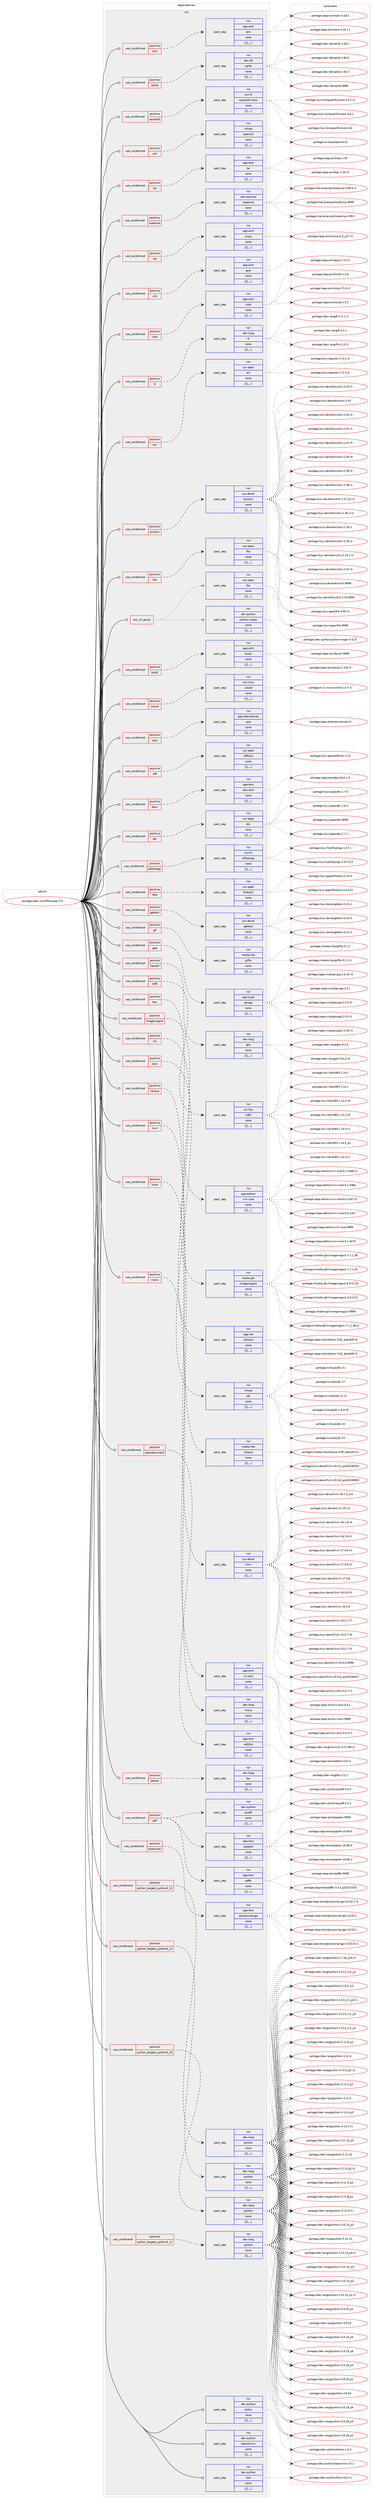 digraph prolog {

# *************
# Graph options
# *************

newrank=true;
concentrate=true;
compound=true;
graph [rankdir=LR,fontname=Helvetica,fontsize=10,ranksep=1.5];#, ranksep=2.5, nodesep=0.2];
edge  [arrowhead=vee];
node  [fontname=Helvetica,fontsize=10];

# **********
# The ebuild
# **********

subgraph cluster_leftcol {
color=gray;
label=<<i>ebuild</i>>;
id [label="portage://dev-util/diffoscope-272", color=red, width=4, href="../dev-util/diffoscope-272.svg"];
}

# ****************
# The dependencies
# ****************

subgraph cluster_midcol {
color=gray;
label=<<i>dependencies</i>>;
subgraph cluster_compile {
fillcolor="#eeeeee";
style=filled;
label=<<i>compile</i>>;
}
subgraph cluster_compileandrun {
fillcolor="#eeeeee";
style=filled;
label=<<i>compile and run</i>>;
}
subgraph cluster_run {
fillcolor="#eeeeee";
style=filled;
label=<<i>run</i>>;
subgraph any1251 {
dependency219047 [label=<<TABLE BORDER="0" CELLBORDER="1" CELLSPACING="0" CELLPADDING="4"><TR><TD CELLPADDING="10">any_of_group</TD></TR></TABLE>>, shape=none, color=red];subgraph pack154819 {
dependency219048 [label=<<TABLE BORDER="0" CELLBORDER="1" CELLSPACING="0" CELLPADDING="4" WIDTH="220"><TR><TD ROWSPAN="6" CELLPADDING="30">pack_dep</TD></TR><TR><TD WIDTH="110">run</TD></TR><TR><TD>dev-python</TD></TR><TR><TD>python-magic</TD></TR><TR><TD>none</TD></TR><TR><TD>[[],,,,]</TD></TR></TABLE>>, shape=none, color=blue];
}
dependency219047:e -> dependency219048:w [weight=20,style="dotted",arrowhead="oinv"];
subgraph pack154820 {
dependency219049 [label=<<TABLE BORDER="0" CELLBORDER="1" CELLSPACING="0" CELLPADDING="4" WIDTH="220"><TR><TD ROWSPAN="6" CELLPADDING="30">pack_dep</TD></TR><TR><TD WIDTH="110">run</TD></TR><TR><TD>sys-apps</TD></TR><TR><TD>file</TD></TR><TR><TD>none</TD></TR><TR><TD>[[],,,,]</TD></TR></TABLE>>, shape=none, color=blue];
}
dependency219047:e -> dependency219049:w [weight=20,style="dotted",arrowhead="oinv"];
}
id:e -> dependency219047:w [weight=20,style="solid",arrowhead="odot"];
subgraph cond62827 {
dependency219050 [label=<<TABLE BORDER="0" CELLBORDER="1" CELLSPACING="0" CELLPADDING="4"><TR><TD ROWSPAN="3" CELLPADDING="10">use_conditional</TD></TR><TR><TD>positive</TD></TR><TR><TD>R</TD></TR></TABLE>>, shape=none, color=red];
subgraph pack154821 {
dependency219051 [label=<<TABLE BORDER="0" CELLBORDER="1" CELLSPACING="0" CELLPADDING="4" WIDTH="220"><TR><TD ROWSPAN="6" CELLPADDING="30">pack_dep</TD></TR><TR><TD WIDTH="110">run</TD></TR><TR><TD>dev-lang</TD></TR><TR><TD>R</TD></TR><TR><TD>none</TD></TR><TR><TD>[[],,,,]</TD></TR></TABLE>>, shape=none, color=blue];
}
dependency219050:e -> dependency219051:w [weight=20,style="dashed",arrowhead="vee"];
}
id:e -> dependency219050:w [weight=20,style="solid",arrowhead="odot"];
subgraph cond62828 {
dependency219052 [label=<<TABLE BORDER="0" CELLBORDER="1" CELLSPACING="0" CELLPADDING="4"><TR><TD ROWSPAN="3" CELLPADDING="10">use_conditional</TD></TR><TR><TD>positive</TD></TR><TR><TD>acl</TD></TR></TABLE>>, shape=none, color=red];
subgraph pack154822 {
dependency219053 [label=<<TABLE BORDER="0" CELLBORDER="1" CELLSPACING="0" CELLPADDING="4" WIDTH="220"><TR><TD ROWSPAN="6" CELLPADDING="30">pack_dep</TD></TR><TR><TD WIDTH="110">run</TD></TR><TR><TD>sys-apps</TD></TR><TR><TD>acl</TD></TR><TR><TD>none</TD></TR><TR><TD>[[],,,,]</TD></TR></TABLE>>, shape=none, color=blue];
}
dependency219052:e -> dependency219053:w [weight=20,style="dashed",arrowhead="vee"];
}
id:e -> dependency219052:w [weight=20,style="solid",arrowhead="odot"];
subgraph cond62829 {
dependency219054 [label=<<TABLE BORDER="0" CELLBORDER="1" CELLSPACING="0" CELLPADDING="4"><TR><TD ROWSPAN="3" CELLPADDING="10">use_conditional</TD></TR><TR><TD>positive</TD></TR><TR><TD>binutils</TD></TR></TABLE>>, shape=none, color=red];
subgraph pack154823 {
dependency219055 [label=<<TABLE BORDER="0" CELLBORDER="1" CELLSPACING="0" CELLPADDING="4" WIDTH="220"><TR><TD ROWSPAN="6" CELLPADDING="30">pack_dep</TD></TR><TR><TD WIDTH="110">run</TD></TR><TR><TD>sys-devel</TD></TR><TR><TD>binutils</TD></TR><TR><TD>none</TD></TR><TR><TD>[[],,,,]</TD></TR></TABLE>>, shape=none, color=blue];
}
dependency219054:e -> dependency219055:w [weight=20,style="dashed",arrowhead="vee"];
}
id:e -> dependency219054:w [weight=20,style="solid",arrowhead="odot"];
subgraph cond62830 {
dependency219056 [label=<<TABLE BORDER="0" CELLBORDER="1" CELLSPACING="0" CELLPADDING="4"><TR><TD ROWSPAN="3" CELLPADDING="10">use_conditional</TD></TR><TR><TD>positive</TD></TR><TR><TD>bzip2</TD></TR></TABLE>>, shape=none, color=red];
subgraph pack154824 {
dependency219057 [label=<<TABLE BORDER="0" CELLBORDER="1" CELLSPACING="0" CELLPADDING="4" WIDTH="220"><TR><TD ROWSPAN="6" CELLPADDING="30">pack_dep</TD></TR><TR><TD WIDTH="110">run</TD></TR><TR><TD>app-arch</TD></TR><TR><TD>bzip2</TD></TR><TR><TD>none</TD></TR><TR><TD>[[],,,,]</TD></TR></TABLE>>, shape=none, color=blue];
}
dependency219056:e -> dependency219057:w [weight=20,style="dashed",arrowhead="vee"];
}
id:e -> dependency219056:w [weight=20,style="solid",arrowhead="odot"];
subgraph cond62831 {
dependency219058 [label=<<TABLE BORDER="0" CELLBORDER="1" CELLSPACING="0" CELLPADDING="4"><TR><TD ROWSPAN="3" CELLPADDING="10">use_conditional</TD></TR><TR><TD>positive</TD></TR><TR><TD>colord</TD></TR></TABLE>>, shape=none, color=red];
subgraph pack154825 {
dependency219059 [label=<<TABLE BORDER="0" CELLBORDER="1" CELLSPACING="0" CELLPADDING="4" WIDTH="220"><TR><TD ROWSPAN="6" CELLPADDING="30">pack_dep</TD></TR><TR><TD WIDTH="110">run</TD></TR><TR><TD>x11-misc</TD></TR><TR><TD>colord</TD></TR><TR><TD>none</TD></TR><TR><TD>[[],,,,]</TD></TR></TABLE>>, shape=none, color=blue];
}
dependency219058:e -> dependency219059:w [weight=20,style="dashed",arrowhead="vee"];
}
id:e -> dependency219058:w [weight=20,style="solid",arrowhead="odot"];
subgraph cond62832 {
dependency219060 [label=<<TABLE BORDER="0" CELLBORDER="1" CELLSPACING="0" CELLPADDING="4"><TR><TD ROWSPAN="3" CELLPADDING="10">use_conditional</TD></TR><TR><TD>positive</TD></TR><TR><TD>cpio</TD></TR></TABLE>>, shape=none, color=red];
subgraph pack154826 {
dependency219061 [label=<<TABLE BORDER="0" CELLBORDER="1" CELLSPACING="0" CELLPADDING="4" WIDTH="220"><TR><TD ROWSPAN="6" CELLPADDING="30">pack_dep</TD></TR><TR><TD WIDTH="110">run</TD></TR><TR><TD>app-alternatives</TD></TR><TR><TD>cpio</TD></TR><TR><TD>none</TD></TR><TR><TD>[[],,,,]</TD></TR></TABLE>>, shape=none, color=blue];
}
dependency219060:e -> dependency219061:w [weight=20,style="dashed",arrowhead="vee"];
}
id:e -> dependency219060:w [weight=20,style="solid",arrowhead="odot"];
subgraph cond62833 {
dependency219062 [label=<<TABLE BORDER="0" CELLBORDER="1" CELLSPACING="0" CELLPADDING="4"><TR><TD ROWSPAN="3" CELLPADDING="10">use_conditional</TD></TR><TR><TD>positive</TD></TR><TR><TD>diff</TD></TR></TABLE>>, shape=none, color=red];
subgraph pack154827 {
dependency219063 [label=<<TABLE BORDER="0" CELLBORDER="1" CELLSPACING="0" CELLPADDING="4" WIDTH="220"><TR><TD ROWSPAN="6" CELLPADDING="30">pack_dep</TD></TR><TR><TD WIDTH="110">run</TD></TR><TR><TD>sys-apps</TD></TR><TR><TD>diffutils</TD></TR><TR><TD>none</TD></TR><TR><TD>[[],,,,]</TD></TR></TABLE>>, shape=none, color=blue];
}
dependency219062:e -> dependency219063:w [weight=20,style="dashed",arrowhead="vee"];
}
id:e -> dependency219062:w [weight=20,style="solid",arrowhead="odot"];
subgraph cond62834 {
dependency219064 [label=<<TABLE BORDER="0" CELLBORDER="1" CELLSPACING="0" CELLPADDING="4"><TR><TD ROWSPAN="3" CELLPADDING="10">use_conditional</TD></TR><TR><TD>positive</TD></TR><TR><TD>docx</TD></TR></TABLE>>, shape=none, color=red];
subgraph pack154828 {
dependency219065 [label=<<TABLE BORDER="0" CELLBORDER="1" CELLSPACING="0" CELLPADDING="4" WIDTH="220"><TR><TD ROWSPAN="6" CELLPADDING="30">pack_dep</TD></TR><TR><TD WIDTH="110">run</TD></TR><TR><TD>app-text</TD></TR><TR><TD>docx2txt</TD></TR><TR><TD>none</TD></TR><TR><TD>[[],,,,]</TD></TR></TABLE>>, shape=none, color=blue];
}
dependency219064:e -> dependency219065:w [weight=20,style="dashed",arrowhead="vee"];
}
id:e -> dependency219064:w [weight=20,style="solid",arrowhead="odot"];
subgraph cond62835 {
dependency219066 [label=<<TABLE BORDER="0" CELLBORDER="1" CELLSPACING="0" CELLPADDING="4"><TR><TD ROWSPAN="3" CELLPADDING="10">use_conditional</TD></TR><TR><TD>positive</TD></TR><TR><TD>dtc</TD></TR></TABLE>>, shape=none, color=red];
subgraph pack154829 {
dependency219067 [label=<<TABLE BORDER="0" CELLBORDER="1" CELLSPACING="0" CELLPADDING="4" WIDTH="220"><TR><TD ROWSPAN="6" CELLPADDING="30">pack_dep</TD></TR><TR><TD WIDTH="110">run</TD></TR><TR><TD>sys-apps</TD></TR><TR><TD>dtc</TD></TR><TR><TD>none</TD></TR><TR><TD>[[],,,,]</TD></TR></TABLE>>, shape=none, color=blue];
}
dependency219066:e -> dependency219067:w [weight=20,style="dashed",arrowhead="vee"];
}
id:e -> dependency219066:w [weight=20,style="solid",arrowhead="odot"];
subgraph cond62836 {
dependency219068 [label=<<TABLE BORDER="0" CELLBORDER="1" CELLSPACING="0" CELLPADDING="4"><TR><TD ROWSPAN="3" CELLPADDING="10">use_conditional</TD></TR><TR><TD>positive</TD></TR><TR><TD>e2fsprogs</TD></TR></TABLE>>, shape=none, color=red];
subgraph pack154830 {
dependency219069 [label=<<TABLE BORDER="0" CELLBORDER="1" CELLSPACING="0" CELLPADDING="4" WIDTH="220"><TR><TD ROWSPAN="6" CELLPADDING="30">pack_dep</TD></TR><TR><TD WIDTH="110">run</TD></TR><TR><TD>sys-fs</TD></TR><TR><TD>e2fsprogs</TD></TR><TR><TD>none</TD></TR><TR><TD>[[],,,,]</TD></TR></TABLE>>, shape=none, color=blue];
}
dependency219068:e -> dependency219069:w [weight=20,style="dashed",arrowhead="vee"];
}
id:e -> dependency219068:w [weight=20,style="solid",arrowhead="odot"];
subgraph cond62837 {
dependency219070 [label=<<TABLE BORDER="0" CELLBORDER="1" CELLSPACING="0" CELLPADDING="4"><TR><TD ROWSPAN="3" CELLPADDING="10">use_conditional</TD></TR><TR><TD>positive</TD></TR><TR><TD>file</TD></TR></TABLE>>, shape=none, color=red];
subgraph pack154831 {
dependency219071 [label=<<TABLE BORDER="0" CELLBORDER="1" CELLSPACING="0" CELLPADDING="4" WIDTH="220"><TR><TD ROWSPAN="6" CELLPADDING="30">pack_dep</TD></TR><TR><TD WIDTH="110">run</TD></TR><TR><TD>sys-apps</TD></TR><TR><TD>file</TD></TR><TR><TD>none</TD></TR><TR><TD>[[],,,,]</TD></TR></TABLE>>, shape=none, color=blue];
}
dependency219070:e -> dependency219071:w [weight=20,style="dashed",arrowhead="vee"];
}
id:e -> dependency219070:w [weight=20,style="solid",arrowhead="odot"];
subgraph cond62838 {
dependency219072 [label=<<TABLE BORDER="0" CELLBORDER="1" CELLSPACING="0" CELLPADDING="4"><TR><TD ROWSPAN="3" CELLPADDING="10">use_conditional</TD></TR><TR><TD>positive</TD></TR><TR><TD>find</TD></TR></TABLE>>, shape=none, color=red];
subgraph pack154832 {
dependency219073 [label=<<TABLE BORDER="0" CELLBORDER="1" CELLSPACING="0" CELLPADDING="4" WIDTH="220"><TR><TD ROWSPAN="6" CELLPADDING="30">pack_dep</TD></TR><TR><TD WIDTH="110">run</TD></TR><TR><TD>sys-apps</TD></TR><TR><TD>findutils</TD></TR><TR><TD>none</TD></TR><TR><TD>[[],,,,]</TD></TR></TABLE>>, shape=none, color=blue];
}
dependency219072:e -> dependency219073:w [weight=20,style="dashed",arrowhead="vee"];
}
id:e -> dependency219072:w [weight=20,style="solid",arrowhead="odot"];
subgraph cond62839 {
dependency219074 [label=<<TABLE BORDER="0" CELLBORDER="1" CELLSPACING="0" CELLPADDING="4"><TR><TD ROWSPAN="3" CELLPADDING="10">use_conditional</TD></TR><TR><TD>positive</TD></TR><TR><TD>gettext</TD></TR></TABLE>>, shape=none, color=red];
subgraph pack154833 {
dependency219075 [label=<<TABLE BORDER="0" CELLBORDER="1" CELLSPACING="0" CELLPADDING="4" WIDTH="220"><TR><TD ROWSPAN="6" CELLPADDING="30">pack_dep</TD></TR><TR><TD WIDTH="110">run</TD></TR><TR><TD>sys-devel</TD></TR><TR><TD>gettext</TD></TR><TR><TD>none</TD></TR><TR><TD>[[],,,,]</TD></TR></TABLE>>, shape=none, color=blue];
}
dependency219074:e -> dependency219075:w [weight=20,style="dashed",arrowhead="vee"];
}
id:e -> dependency219074:w [weight=20,style="solid",arrowhead="odot"];
subgraph cond62840 {
dependency219076 [label=<<TABLE BORDER="0" CELLBORDER="1" CELLSPACING="0" CELLPADDING="4"><TR><TD ROWSPAN="3" CELLPADDING="10">use_conditional</TD></TR><TR><TD>positive</TD></TR><TR><TD>gif</TD></TR></TABLE>>, shape=none, color=red];
subgraph pack154834 {
dependency219077 [label=<<TABLE BORDER="0" CELLBORDER="1" CELLSPACING="0" CELLPADDING="4" WIDTH="220"><TR><TD ROWSPAN="6" CELLPADDING="30">pack_dep</TD></TR><TR><TD WIDTH="110">run</TD></TR><TR><TD>media-libs</TD></TR><TR><TD>giflib</TD></TR><TR><TD>none</TD></TR><TR><TD>[[],,,,]</TD></TR></TABLE>>, shape=none, color=blue];
}
dependency219076:e -> dependency219077:w [weight=20,style="dashed",arrowhead="vee"];
}
id:e -> dependency219076:w [weight=20,style="solid",arrowhead="odot"];
subgraph cond62841 {
dependency219078 [label=<<TABLE BORDER="0" CELLBORDER="1" CELLSPACING="0" CELLPADDING="4"><TR><TD ROWSPAN="3" CELLPADDING="10">use_conditional</TD></TR><TR><TD>positive</TD></TR><TR><TD>gpg</TD></TR></TABLE>>, shape=none, color=red];
subgraph pack154835 {
dependency219079 [label=<<TABLE BORDER="0" CELLBORDER="1" CELLSPACING="0" CELLPADDING="4" WIDTH="220"><TR><TD ROWSPAN="6" CELLPADDING="30">pack_dep</TD></TR><TR><TD WIDTH="110">run</TD></TR><TR><TD>app-crypt</TD></TR><TR><TD>gnupg</TD></TR><TR><TD>none</TD></TR><TR><TD>[[],,,,]</TD></TR></TABLE>>, shape=none, color=blue];
}
dependency219078:e -> dependency219079:w [weight=20,style="dashed",arrowhead="vee"];
}
id:e -> dependency219078:w [weight=20,style="solid",arrowhead="odot"];
subgraph cond62842 {
dependency219080 [label=<<TABLE BORDER="0" CELLBORDER="1" CELLSPACING="0" CELLPADDING="4"><TR><TD ROWSPAN="3" CELLPADDING="10">use_conditional</TD></TR><TR><TD>positive</TD></TR><TR><TD>haskell</TD></TR></TABLE>>, shape=none, color=red];
subgraph pack154836 {
dependency219081 [label=<<TABLE BORDER="0" CELLBORDER="1" CELLSPACING="0" CELLPADDING="4" WIDTH="220"><TR><TD ROWSPAN="6" CELLPADDING="30">pack_dep</TD></TR><TR><TD WIDTH="110">run</TD></TR><TR><TD>dev-lang</TD></TR><TR><TD>ghc</TD></TR><TR><TD>none</TD></TR><TR><TD>[[],,,,]</TD></TR></TABLE>>, shape=none, color=blue];
}
dependency219080:e -> dependency219081:w [weight=20,style="dashed",arrowhead="vee"];
}
id:e -> dependency219080:w [weight=20,style="solid",arrowhead="odot"];
subgraph cond62843 {
dependency219082 [label=<<TABLE BORDER="0" CELLBORDER="1" CELLSPACING="0" CELLPADDING="4"><TR><TD ROWSPAN="3" CELLPADDING="10">use_conditional</TD></TR><TR><TD>positive</TD></TR><TR><TD>hdf5</TD></TR></TABLE>>, shape=none, color=red];
subgraph pack154837 {
dependency219083 [label=<<TABLE BORDER="0" CELLBORDER="1" CELLSPACING="0" CELLPADDING="4" WIDTH="220"><TR><TD ROWSPAN="6" CELLPADDING="30">pack_dep</TD></TR><TR><TD WIDTH="110">run</TD></TR><TR><TD>sci-libs</TD></TR><TR><TD>hdf5</TD></TR><TR><TD>none</TD></TR><TR><TD>[[],,,,]</TD></TR></TABLE>>, shape=none, color=blue];
}
dependency219082:e -> dependency219083:w [weight=20,style="dashed",arrowhead="vee"];
}
id:e -> dependency219082:w [weight=20,style="solid",arrowhead="odot"];
subgraph cond62844 {
dependency219084 [label=<<TABLE BORDER="0" CELLBORDER="1" CELLSPACING="0" CELLPADDING="4"><TR><TD ROWSPAN="3" CELLPADDING="10">use_conditional</TD></TR><TR><TD>positive</TD></TR><TR><TD>hex</TD></TR></TABLE>>, shape=none, color=red];
subgraph pack154838 {
dependency219085 [label=<<TABLE BORDER="0" CELLBORDER="1" CELLSPACING="0" CELLPADDING="4" WIDTH="220"><TR><TD ROWSPAN="6" CELLPADDING="30">pack_dep</TD></TR><TR><TD WIDTH="110">run</TD></TR><TR><TD>app-editors</TD></TR><TR><TD>vim-core</TD></TR><TR><TD>none</TD></TR><TR><TD>[[],,,,]</TD></TR></TABLE>>, shape=none, color=blue];
}
dependency219084:e -> dependency219085:w [weight=20,style="dashed",arrowhead="vee"];
}
id:e -> dependency219084:w [weight=20,style="solid",arrowhead="odot"];
subgraph cond62845 {
dependency219086 [label=<<TABLE BORDER="0" CELLBORDER="1" CELLSPACING="0" CELLPADDING="4"><TR><TD ROWSPAN="3" CELLPADDING="10">use_conditional</TD></TR><TR><TD>positive</TD></TR><TR><TD>imagemagick</TD></TR></TABLE>>, shape=none, color=red];
subgraph pack154839 {
dependency219087 [label=<<TABLE BORDER="0" CELLBORDER="1" CELLSPACING="0" CELLPADDING="4" WIDTH="220"><TR><TD ROWSPAN="6" CELLPADDING="30">pack_dep</TD></TR><TR><TD WIDTH="110">run</TD></TR><TR><TD>media-gfx</TD></TR><TR><TD>imagemagick</TD></TR><TR><TD>none</TD></TR><TR><TD>[[],,,,]</TD></TR></TABLE>>, shape=none, color=blue];
}
dependency219086:e -> dependency219087:w [weight=20,style="dashed",arrowhead="vee"];
}
id:e -> dependency219086:w [weight=20,style="solid",arrowhead="odot"];
subgraph cond62846 {
dependency219088 [label=<<TABLE BORDER="0" CELLBORDER="1" CELLSPACING="0" CELLPADDING="4"><TR><TD ROWSPAN="3" CELLPADDING="10">use_conditional</TD></TR><TR><TD>positive</TD></TR><TR><TD>iso</TD></TR></TABLE>>, shape=none, color=red];
subgraph pack154840 {
dependency219089 [label=<<TABLE BORDER="0" CELLBORDER="1" CELLSPACING="0" CELLPADDING="4" WIDTH="220"><TR><TD ROWSPAN="6" CELLPADDING="30">pack_dep</TD></TR><TR><TD WIDTH="110">run</TD></TR><TR><TD>app-cdr</TD></TR><TR><TD>cdrtools</TD></TR><TR><TD>none</TD></TR><TR><TD>[[],,,,]</TD></TR></TABLE>>, shape=none, color=blue];
}
dependency219088:e -> dependency219089:w [weight=20,style="dashed",arrowhead="vee"];
}
id:e -> dependency219088:w [weight=20,style="solid",arrowhead="odot"];
subgraph cond62847 {
dependency219090 [label=<<TABLE BORDER="0" CELLBORDER="1" CELLSPACING="0" CELLPADDING="4"><TR><TD ROWSPAN="3" CELLPADDING="10">use_conditional</TD></TR><TR><TD>positive</TD></TR><TR><TD>java</TD></TR></TABLE>>, shape=none, color=red];
subgraph pack154841 {
dependency219091 [label=<<TABLE BORDER="0" CELLBORDER="1" CELLSPACING="0" CELLPADDING="4" WIDTH="220"><TR><TD ROWSPAN="6" CELLPADDING="30">pack_dep</TD></TR><TR><TD WIDTH="110">run</TD></TR><TR><TD>virtual</TD></TR><TR><TD>jdk</TD></TR><TR><TD>none</TD></TR><TR><TD>[[],,,,]</TD></TR></TABLE>>, shape=none, color=blue];
}
dependency219090:e -> dependency219091:w [weight=20,style="dashed",arrowhead="vee"];
}
id:e -> dependency219090:w [weight=20,style="solid",arrowhead="odot"];
subgraph cond62848 {
dependency219092 [label=<<TABLE BORDER="0" CELLBORDER="1" CELLSPACING="0" CELLPADDING="4"><TR><TD ROWSPAN="3" CELLPADDING="10">use_conditional</TD></TR><TR><TD>positive</TD></TR><TR><TD>libcaca</TD></TR></TABLE>>, shape=none, color=red];
subgraph pack154842 {
dependency219093 [label=<<TABLE BORDER="0" CELLBORDER="1" CELLSPACING="0" CELLPADDING="4" WIDTH="220"><TR><TD ROWSPAN="6" CELLPADDING="30">pack_dep</TD></TR><TR><TD WIDTH="110">run</TD></TR><TR><TD>media-libs</TD></TR><TR><TD>libcaca</TD></TR><TR><TD>none</TD></TR><TR><TD>[[],,,,]</TD></TR></TABLE>>, shape=none, color=blue];
}
dependency219092:e -> dependency219093:w [weight=20,style="dashed",arrowhead="vee"];
}
id:e -> dependency219092:w [weight=20,style="solid",arrowhead="odot"];
subgraph cond62849 {
dependency219094 [label=<<TABLE BORDER="0" CELLBORDER="1" CELLSPACING="0" CELLPADDING="4"><TR><TD ROWSPAN="3" CELLPADDING="10">use_conditional</TD></TR><TR><TD>positive</TD></TR><TR><TD>llvm</TD></TR></TABLE>>, shape=none, color=red];
subgraph pack154843 {
dependency219095 [label=<<TABLE BORDER="0" CELLBORDER="1" CELLSPACING="0" CELLPADDING="4" WIDTH="220"><TR><TD ROWSPAN="6" CELLPADDING="30">pack_dep</TD></TR><TR><TD WIDTH="110">run</TD></TR><TR><TD>sys-devel</TD></TR><TR><TD>llvm</TD></TR><TR><TD>none</TD></TR><TR><TD>[[],,,,]</TD></TR></TABLE>>, shape=none, color=blue];
}
dependency219094:e -> dependency219095:w [weight=20,style="dashed",arrowhead="vee"];
}
id:e -> dependency219094:w [weight=20,style="solid",arrowhead="odot"];
subgraph cond62850 {
dependency219096 [label=<<TABLE BORDER="0" CELLBORDER="1" CELLSPACING="0" CELLPADDING="4"><TR><TD ROWSPAN="3" CELLPADDING="10">use_conditional</TD></TR><TR><TD>positive</TD></TR><TR><TD>lzma</TD></TR></TABLE>>, shape=none, color=red];
subgraph pack154844 {
dependency219097 [label=<<TABLE BORDER="0" CELLBORDER="1" CELLSPACING="0" CELLPADDING="4" WIDTH="220"><TR><TD ROWSPAN="6" CELLPADDING="30">pack_dep</TD></TR><TR><TD WIDTH="110">run</TD></TR><TR><TD>app-arch</TD></TR><TR><TD>xz-utils</TD></TR><TR><TD>none</TD></TR><TR><TD>[[],,,,]</TD></TR></TABLE>>, shape=none, color=blue];
}
dependency219096:e -> dependency219097:w [weight=20,style="dashed",arrowhead="vee"];
}
id:e -> dependency219096:w [weight=20,style="solid",arrowhead="odot"];
subgraph cond62851 {
dependency219098 [label=<<TABLE BORDER="0" CELLBORDER="1" CELLSPACING="0" CELLPADDING="4"><TR><TD ROWSPAN="3" CELLPADDING="10">use_conditional</TD></TR><TR><TD>positive</TD></TR><TR><TD>mono</TD></TR></TABLE>>, shape=none, color=red];
subgraph pack154845 {
dependency219099 [label=<<TABLE BORDER="0" CELLBORDER="1" CELLSPACING="0" CELLPADDING="4" WIDTH="220"><TR><TD ROWSPAN="6" CELLPADDING="30">pack_dep</TD></TR><TR><TD WIDTH="110">run</TD></TR><TR><TD>dev-lang</TD></TR><TR><TD>mono</TD></TR><TR><TD>none</TD></TR><TR><TD>[[],,,,]</TD></TR></TABLE>>, shape=none, color=blue];
}
dependency219098:e -> dependency219099:w [weight=20,style="dashed",arrowhead="vee"];
}
id:e -> dependency219098:w [weight=20,style="solid",arrowhead="odot"];
subgraph cond62852 {
dependency219100 [label=<<TABLE BORDER="0" CELLBORDER="1" CELLSPACING="0" CELLPADDING="4"><TR><TD ROWSPAN="3" CELLPADDING="10">use_conditional</TD></TR><TR><TD>positive</TD></TR><TR><TD>opendocument</TD></TR></TABLE>>, shape=none, color=red];
subgraph pack154846 {
dependency219101 [label=<<TABLE BORDER="0" CELLBORDER="1" CELLSPACING="0" CELLPADDING="4" WIDTH="220"><TR><TD ROWSPAN="6" CELLPADDING="30">pack_dep</TD></TR><TR><TD WIDTH="110">run</TD></TR><TR><TD>app-text</TD></TR><TR><TD>odt2txt</TD></TR><TR><TD>none</TD></TR><TR><TD>[[],,,,]</TD></TR></TABLE>>, shape=none, color=blue];
}
dependency219100:e -> dependency219101:w [weight=20,style="dashed",arrowhead="vee"];
}
id:e -> dependency219100:w [weight=20,style="solid",arrowhead="odot"];
subgraph cond62853 {
dependency219102 [label=<<TABLE BORDER="0" CELLBORDER="1" CELLSPACING="0" CELLPADDING="4"><TR><TD ROWSPAN="3" CELLPADDING="10">use_conditional</TD></TR><TR><TD>positive</TD></TR><TR><TD>pascal</TD></TR></TABLE>>, shape=none, color=red];
subgraph pack154847 {
dependency219103 [label=<<TABLE BORDER="0" CELLBORDER="1" CELLSPACING="0" CELLPADDING="4" WIDTH="220"><TR><TD ROWSPAN="6" CELLPADDING="30">pack_dep</TD></TR><TR><TD WIDTH="110">run</TD></TR><TR><TD>dev-lang</TD></TR><TR><TD>fpc</TD></TR><TR><TD>none</TD></TR><TR><TD>[[],,,,]</TD></TR></TABLE>>, shape=none, color=blue];
}
dependency219102:e -> dependency219103:w [weight=20,style="dashed",arrowhead="vee"];
}
id:e -> dependency219102:w [weight=20,style="solid",arrowhead="odot"];
subgraph cond62854 {
dependency219104 [label=<<TABLE BORDER="0" CELLBORDER="1" CELLSPACING="0" CELLPADDING="4"><TR><TD ROWSPAN="3" CELLPADDING="10">use_conditional</TD></TR><TR><TD>positive</TD></TR><TR><TD>pdf</TD></TR></TABLE>>, shape=none, color=red];
subgraph pack154848 {
dependency219105 [label=<<TABLE BORDER="0" CELLBORDER="1" CELLSPACING="0" CELLPADDING="4" WIDTH="220"><TR><TD ROWSPAN="6" CELLPADDING="30">pack_dep</TD></TR><TR><TD WIDTH="110">run</TD></TR><TR><TD>app-text</TD></TR><TR><TD>pdftk</TD></TR><TR><TD>none</TD></TR><TR><TD>[[],,,,]</TD></TR></TABLE>>, shape=none, color=blue];
}
dependency219104:e -> dependency219105:w [weight=20,style="dashed",arrowhead="vee"];
subgraph pack154849 {
dependency219106 [label=<<TABLE BORDER="0" CELLBORDER="1" CELLSPACING="0" CELLPADDING="4" WIDTH="220"><TR><TD ROWSPAN="6" CELLPADDING="30">pack_dep</TD></TR><TR><TD WIDTH="110">run</TD></TR><TR><TD>app-text</TD></TR><TR><TD>poppler</TD></TR><TR><TD>none</TD></TR><TR><TD>[[],,,,]</TD></TR></TABLE>>, shape=none, color=blue];
}
dependency219104:e -> dependency219106:w [weight=20,style="dashed",arrowhead="vee"];
subgraph pack154850 {
dependency219107 [label=<<TABLE BORDER="0" CELLBORDER="1" CELLSPACING="0" CELLPADDING="4" WIDTH="220"><TR><TD ROWSPAN="6" CELLPADDING="30">pack_dep</TD></TR><TR><TD WIDTH="110">run</TD></TR><TR><TD>dev-python</TD></TR><TR><TD>pypdf</TD></TR><TR><TD>none</TD></TR><TR><TD>[[],,,,]</TD></TR></TABLE>>, shape=none, color=blue];
}
dependency219104:e -> dependency219107:w [weight=20,style="dashed",arrowhead="vee"];
}
id:e -> dependency219104:w [weight=20,style="solid",arrowhead="odot"];
subgraph cond62855 {
dependency219108 [label=<<TABLE BORDER="0" CELLBORDER="1" CELLSPACING="0" CELLPADDING="4"><TR><TD ROWSPAN="3" CELLPADDING="10">use_conditional</TD></TR><TR><TD>positive</TD></TR><TR><TD>postscript</TD></TR></TABLE>>, shape=none, color=red];
subgraph pack154851 {
dependency219109 [label=<<TABLE BORDER="0" CELLBORDER="1" CELLSPACING="0" CELLPADDING="4" WIDTH="220"><TR><TD ROWSPAN="6" CELLPADDING="30">pack_dep</TD></TR><TR><TD WIDTH="110">run</TD></TR><TR><TD>app-text</TD></TR><TR><TD>ghostscript-gpl</TD></TR><TR><TD>none</TD></TR><TR><TD>[[],,,,]</TD></TR></TABLE>>, shape=none, color=blue];
}
dependency219108:e -> dependency219109:w [weight=20,style="dashed",arrowhead="vee"];
}
id:e -> dependency219108:w [weight=20,style="solid",arrowhead="odot"];
subgraph cond62856 {
dependency219110 [label=<<TABLE BORDER="0" CELLBORDER="1" CELLSPACING="0" CELLPADDING="4"><TR><TD ROWSPAN="3" CELLPADDING="10">use_conditional</TD></TR><TR><TD>positive</TD></TR><TR><TD>python_targets_python3_10</TD></TR></TABLE>>, shape=none, color=red];
subgraph pack154852 {
dependency219111 [label=<<TABLE BORDER="0" CELLBORDER="1" CELLSPACING="0" CELLPADDING="4" WIDTH="220"><TR><TD ROWSPAN="6" CELLPADDING="30">pack_dep</TD></TR><TR><TD WIDTH="110">run</TD></TR><TR><TD>dev-lang</TD></TR><TR><TD>python</TD></TR><TR><TD>none</TD></TR><TR><TD>[[],,,,]</TD></TR></TABLE>>, shape=none, color=blue];
}
dependency219110:e -> dependency219111:w [weight=20,style="dashed",arrowhead="vee"];
}
id:e -> dependency219110:w [weight=20,style="solid",arrowhead="odot"];
subgraph cond62857 {
dependency219112 [label=<<TABLE BORDER="0" CELLBORDER="1" CELLSPACING="0" CELLPADDING="4"><TR><TD ROWSPAN="3" CELLPADDING="10">use_conditional</TD></TR><TR><TD>positive</TD></TR><TR><TD>python_targets_python3_11</TD></TR></TABLE>>, shape=none, color=red];
subgraph pack154853 {
dependency219113 [label=<<TABLE BORDER="0" CELLBORDER="1" CELLSPACING="0" CELLPADDING="4" WIDTH="220"><TR><TD ROWSPAN="6" CELLPADDING="30">pack_dep</TD></TR><TR><TD WIDTH="110">run</TD></TR><TR><TD>dev-lang</TD></TR><TR><TD>python</TD></TR><TR><TD>none</TD></TR><TR><TD>[[],,,,]</TD></TR></TABLE>>, shape=none, color=blue];
}
dependency219112:e -> dependency219113:w [weight=20,style="dashed",arrowhead="vee"];
}
id:e -> dependency219112:w [weight=20,style="solid",arrowhead="odot"];
subgraph cond62858 {
dependency219114 [label=<<TABLE BORDER="0" CELLBORDER="1" CELLSPACING="0" CELLPADDING="4"><TR><TD ROWSPAN="3" CELLPADDING="10">use_conditional</TD></TR><TR><TD>positive</TD></TR><TR><TD>python_targets_python3_12</TD></TR></TABLE>>, shape=none, color=red];
subgraph pack154854 {
dependency219115 [label=<<TABLE BORDER="0" CELLBORDER="1" CELLSPACING="0" CELLPADDING="4" WIDTH="220"><TR><TD ROWSPAN="6" CELLPADDING="30">pack_dep</TD></TR><TR><TD WIDTH="110">run</TD></TR><TR><TD>dev-lang</TD></TR><TR><TD>python</TD></TR><TR><TD>none</TD></TR><TR><TD>[[],,,,]</TD></TR></TABLE>>, shape=none, color=blue];
}
dependency219114:e -> dependency219115:w [weight=20,style="dashed",arrowhead="vee"];
}
id:e -> dependency219114:w [weight=20,style="solid",arrowhead="odot"];
subgraph cond62859 {
dependency219116 [label=<<TABLE BORDER="0" CELLBORDER="1" CELLSPACING="0" CELLPADDING="4"><TR><TD ROWSPAN="3" CELLPADDING="10">use_conditional</TD></TR><TR><TD>positive</TD></TR><TR><TD>python_targets_python3_13</TD></TR></TABLE>>, shape=none, color=red];
subgraph pack154855 {
dependency219117 [label=<<TABLE BORDER="0" CELLBORDER="1" CELLSPACING="0" CELLPADDING="4" WIDTH="220"><TR><TD ROWSPAN="6" CELLPADDING="30">pack_dep</TD></TR><TR><TD WIDTH="110">run</TD></TR><TR><TD>dev-lang</TD></TR><TR><TD>python</TD></TR><TR><TD>none</TD></TR><TR><TD>[[],,,,]</TD></TR></TABLE>>, shape=none, color=blue];
}
dependency219116:e -> dependency219117:w [weight=20,style="dashed",arrowhead="vee"];
}
id:e -> dependency219116:w [weight=20,style="solid",arrowhead="odot"];
subgraph cond62860 {
dependency219118 [label=<<TABLE BORDER="0" CELLBORDER="1" CELLSPACING="0" CELLPADDING="4"><TR><TD ROWSPAN="3" CELLPADDING="10">use_conditional</TD></TR><TR><TD>positive</TD></TR><TR><TD>rpm</TD></TR></TABLE>>, shape=none, color=red];
subgraph pack154856 {
dependency219119 [label=<<TABLE BORDER="0" CELLBORDER="1" CELLSPACING="0" CELLPADDING="4" WIDTH="220"><TR><TD ROWSPAN="6" CELLPADDING="30">pack_dep</TD></TR><TR><TD WIDTH="110">run</TD></TR><TR><TD>app-arch</TD></TR><TR><TD>rpm</TD></TR><TR><TD>none</TD></TR><TR><TD>[[],,,,]</TD></TR></TABLE>>, shape=none, color=blue];
}
dependency219118:e -> dependency219119:w [weight=20,style="dashed",arrowhead="vee"];
}
id:e -> dependency219118:w [weight=20,style="solid",arrowhead="odot"];
subgraph cond62861 {
dependency219120 [label=<<TABLE BORDER="0" CELLBORDER="1" CELLSPACING="0" CELLPADDING="4"><TR><TD ROWSPAN="3" CELLPADDING="10">use_conditional</TD></TR><TR><TD>positive</TD></TR><TR><TD>sqlite</TD></TR></TABLE>>, shape=none, color=red];
subgraph pack154857 {
dependency219121 [label=<<TABLE BORDER="0" CELLBORDER="1" CELLSPACING="0" CELLPADDING="4" WIDTH="220"><TR><TD ROWSPAN="6" CELLPADDING="30">pack_dep</TD></TR><TR><TD WIDTH="110">run</TD></TR><TR><TD>dev-db</TD></TR><TR><TD>sqlite</TD></TR><TR><TD>none</TD></TR><TR><TD>[[],,,,]</TD></TR></TABLE>>, shape=none, color=blue];
}
dependency219120:e -> dependency219121:w [weight=20,style="dashed",arrowhead="vee"];
}
id:e -> dependency219120:w [weight=20,style="solid",arrowhead="odot"];
subgraph cond62862 {
dependency219122 [label=<<TABLE BORDER="0" CELLBORDER="1" CELLSPACING="0" CELLPADDING="4"><TR><TD ROWSPAN="3" CELLPADDING="10">use_conditional</TD></TR><TR><TD>positive</TD></TR><TR><TD>squashfs</TD></TR></TABLE>>, shape=none, color=red];
subgraph pack154858 {
dependency219123 [label=<<TABLE BORDER="0" CELLBORDER="1" CELLSPACING="0" CELLPADDING="4" WIDTH="220"><TR><TD ROWSPAN="6" CELLPADDING="30">pack_dep</TD></TR><TR><TD WIDTH="110">run</TD></TR><TR><TD>sys-fs</TD></TR><TR><TD>squashfs-tools</TD></TR><TR><TD>none</TD></TR><TR><TD>[[],,,,]</TD></TR></TABLE>>, shape=none, color=blue];
}
dependency219122:e -> dependency219123:w [weight=20,style="dashed",arrowhead="vee"];
}
id:e -> dependency219122:w [weight=20,style="solid",arrowhead="odot"];
subgraph cond62863 {
dependency219124 [label=<<TABLE BORDER="0" CELLBORDER="1" CELLSPACING="0" CELLPADDING="4"><TR><TD ROWSPAN="3" CELLPADDING="10">use_conditional</TD></TR><TR><TD>positive</TD></TR><TR><TD>ssh</TD></TR></TABLE>>, shape=none, color=red];
subgraph pack154859 {
dependency219125 [label=<<TABLE BORDER="0" CELLBORDER="1" CELLSPACING="0" CELLPADDING="4" WIDTH="220"><TR><TD ROWSPAN="6" CELLPADDING="30">pack_dep</TD></TR><TR><TD WIDTH="110">run</TD></TR><TR><TD>virtual</TD></TR><TR><TD>openssh</TD></TR><TR><TD>none</TD></TR><TR><TD>[[],,,,]</TD></TR></TABLE>>, shape=none, color=blue];
}
dependency219124:e -> dependency219125:w [weight=20,style="dashed",arrowhead="vee"];
}
id:e -> dependency219124:w [weight=20,style="solid",arrowhead="odot"];
subgraph cond62864 {
dependency219126 [label=<<TABLE BORDER="0" CELLBORDER="1" CELLSPACING="0" CELLPADDING="4"><TR><TD ROWSPAN="3" CELLPADDING="10">use_conditional</TD></TR><TR><TD>positive</TD></TR><TR><TD>tar</TD></TR></TABLE>>, shape=none, color=red];
subgraph pack154860 {
dependency219127 [label=<<TABLE BORDER="0" CELLBORDER="1" CELLSPACING="0" CELLPADDING="4" WIDTH="220"><TR><TD ROWSPAN="6" CELLPADDING="30">pack_dep</TD></TR><TR><TD WIDTH="110">run</TD></TR><TR><TD>app-arch</TD></TR><TR><TD>tar</TD></TR><TR><TD>none</TD></TR><TR><TD>[[],,,,]</TD></TR></TABLE>>, shape=none, color=blue];
}
dependency219126:e -> dependency219127:w [weight=20,style="dashed",arrowhead="vee"];
}
id:e -> dependency219126:w [weight=20,style="solid",arrowhead="odot"];
subgraph cond62865 {
dependency219128 [label=<<TABLE BORDER="0" CELLBORDER="1" CELLSPACING="0" CELLPADDING="4"><TR><TD ROWSPAN="3" CELLPADDING="10">use_conditional</TD></TR><TR><TD>positive</TD></TR><TR><TD>tcpdump</TD></TR></TABLE>>, shape=none, color=red];
subgraph pack154861 {
dependency219129 [label=<<TABLE BORDER="0" CELLBORDER="1" CELLSPACING="0" CELLPADDING="4" WIDTH="220"><TR><TD ROWSPAN="6" CELLPADDING="30">pack_dep</TD></TR><TR><TD WIDTH="110">run</TD></TR><TR><TD>net-analyzer</TD></TR><TR><TD>tcpdump</TD></TR><TR><TD>none</TD></TR><TR><TD>[[],,,,]</TD></TR></TABLE>>, shape=none, color=blue];
}
dependency219128:e -> dependency219129:w [weight=20,style="dashed",arrowhead="vee"];
}
id:e -> dependency219128:w [weight=20,style="solid",arrowhead="odot"];
subgraph cond62866 {
dependency219130 [label=<<TABLE BORDER="0" CELLBORDER="1" CELLSPACING="0" CELLPADDING="4"><TR><TD ROWSPAN="3" CELLPADDING="10">use_conditional</TD></TR><TR><TD>positive</TD></TR><TR><TD>zip</TD></TR></TABLE>>, shape=none, color=red];
subgraph pack154862 {
dependency219131 [label=<<TABLE BORDER="0" CELLBORDER="1" CELLSPACING="0" CELLPADDING="4" WIDTH="220"><TR><TD ROWSPAN="6" CELLPADDING="30">pack_dep</TD></TR><TR><TD WIDTH="110">run</TD></TR><TR><TD>app-arch</TD></TR><TR><TD>unzip</TD></TR><TR><TD>none</TD></TR><TR><TD>[[],,,,]</TD></TR></TABLE>>, shape=none, color=blue];
}
dependency219130:e -> dependency219131:w [weight=20,style="dashed",arrowhead="vee"];
}
id:e -> dependency219130:w [weight=20,style="solid",arrowhead="odot"];
subgraph cond62867 {
dependency219132 [label=<<TABLE BORDER="0" CELLBORDER="1" CELLSPACING="0" CELLPADDING="4"><TR><TD ROWSPAN="3" CELLPADDING="10">use_conditional</TD></TR><TR><TD>positive</TD></TR><TR><TD>zlib</TD></TR></TABLE>>, shape=none, color=red];
subgraph pack154863 {
dependency219133 [label=<<TABLE BORDER="0" CELLBORDER="1" CELLSPACING="0" CELLPADDING="4" WIDTH="220"><TR><TD ROWSPAN="6" CELLPADDING="30">pack_dep</TD></TR><TR><TD WIDTH="110">run</TD></TR><TR><TD>app-arch</TD></TR><TR><TD>gzip</TD></TR><TR><TD>none</TD></TR><TR><TD>[[],,,,]</TD></TR></TABLE>>, shape=none, color=blue];
}
dependency219132:e -> dependency219133:w [weight=20,style="dashed",arrowhead="vee"];
}
id:e -> dependency219132:w [weight=20,style="solid",arrowhead="odot"];
subgraph cond62868 {
dependency219134 [label=<<TABLE BORDER="0" CELLBORDER="1" CELLSPACING="0" CELLPADDING="4"><TR><TD ROWSPAN="3" CELLPADDING="10">use_conditional</TD></TR><TR><TD>positive</TD></TR><TR><TD>zstd</TD></TR></TABLE>>, shape=none, color=red];
subgraph pack154864 {
dependency219135 [label=<<TABLE BORDER="0" CELLBORDER="1" CELLSPACING="0" CELLPADDING="4" WIDTH="220"><TR><TD ROWSPAN="6" CELLPADDING="30">pack_dep</TD></TR><TR><TD WIDTH="110">run</TD></TR><TR><TD>app-arch</TD></TR><TR><TD>zstd</TD></TR><TR><TD>none</TD></TR><TR><TD>[[],,,,]</TD></TR></TABLE>>, shape=none, color=blue];
}
dependency219134:e -> dependency219135:w [weight=20,style="dashed",arrowhead="vee"];
}
id:e -> dependency219134:w [weight=20,style="solid",arrowhead="odot"];
subgraph pack154865 {
dependency219136 [label=<<TABLE BORDER="0" CELLBORDER="1" CELLSPACING="0" CELLPADDING="4" WIDTH="220"><TR><TD ROWSPAN="6" CELLPADDING="30">pack_dep</TD></TR><TR><TD WIDTH="110">run</TD></TR><TR><TD>dev-python</TD></TR><TR><TD>distro</TD></TR><TR><TD>none</TD></TR><TR><TD>[[],,,,]</TD></TR></TABLE>>, shape=none, color=blue];
}
id:e -> dependency219136:w [weight=20,style="solid",arrowhead="odot"];
subgraph pack154866 {
dependency219137 [label=<<TABLE BORDER="0" CELLBORDER="1" CELLSPACING="0" CELLPADDING="4" WIDTH="220"><TR><TD ROWSPAN="6" CELLPADDING="30">pack_dep</TD></TR><TR><TD WIDTH="110">run</TD></TR><TR><TD>dev-python</TD></TR><TR><TD>libarchive-c</TD></TR><TR><TD>none</TD></TR><TR><TD>[[],,,,]</TD></TR></TABLE>>, shape=none, color=blue];
}
id:e -> dependency219137:w [weight=20,style="solid",arrowhead="odot"];
subgraph pack154867 {
dependency219138 [label=<<TABLE BORDER="0" CELLBORDER="1" CELLSPACING="0" CELLPADDING="4" WIDTH="220"><TR><TD ROWSPAN="6" CELLPADDING="30">pack_dep</TD></TR><TR><TD WIDTH="110">run</TD></TR><TR><TD>dev-python</TD></TR><TR><TD>tlsh</TD></TR><TR><TD>none</TD></TR><TR><TD>[[],,,,]</TD></TR></TABLE>>, shape=none, color=blue];
}
id:e -> dependency219138:w [weight=20,style="solid",arrowhead="odot"];
}
}

# **************
# The candidates
# **************

subgraph cluster_choices {
rank=same;
color=gray;
label=<<i>candidates</i>>;

subgraph choice154819 {
color=black;
nodesep=1;
choice100101118451121211161041111104711212111610411111045109971031059945484652465055 [label="portage://dev-python/python-magic-0.4.27", color=red, width=4,href="../dev-python/python-magic-0.4.27.svg"];
dependency219048:e -> choice100101118451121211161041111104711212111610411111045109971031059945484652465055:w [style=dotted,weight="100"];
}
subgraph choice154820 {
color=black;
nodesep=1;
choice1151211154597112112115471021051081014557575757 [label="portage://sys-apps/file-9999", color=red, width=4,href="../sys-apps/file-9999.svg"];
choice11512111545971121121154710210510810145534652534511452 [label="portage://sys-apps/file-5.45-r4", color=red, width=4,href="../sys-apps/file-5.45-r4.svg"];
dependency219049:e -> choice1151211154597112112115471021051081014557575757:w [style=dotted,weight="100"];
dependency219049:e -> choice11512111545971121121154710210510810145534652534511452:w [style=dotted,weight="100"];
}
subgraph choice154821 {
color=black;
nodesep=1;
choice10010111845108971101034782455246524649 [label="portage://dev-lang/R-4.4.1", color=red, width=4,href="../dev-lang/R-4.4.1.svg"];
choice100101118451089711010347824552465146504511449 [label="portage://dev-lang/R-4.3.2-r1", color=red, width=4,href="../dev-lang/R-4.3.2-r1.svg"];
choice100101118451089711010347824552465146494511449 [label="portage://dev-lang/R-4.3.1-r1", color=red, width=4,href="../dev-lang/R-4.3.1-r1.svg"];
dependency219051:e -> choice10010111845108971101034782455246524649:w [style=dotted,weight="100"];
dependency219051:e -> choice100101118451089711010347824552465146504511449:w [style=dotted,weight="100"];
dependency219051:e -> choice100101118451089711010347824552465146494511449:w [style=dotted,weight="100"];
}
subgraph choice154822 {
color=black;
nodesep=1;
choice11512111545971121121154797991084550465146504511449 [label="portage://sys-apps/acl-2.3.2-r1", color=red, width=4,href="../sys-apps/acl-2.3.2-r1.svg"];
choice11512111545971121121154797991084550465146494511450 [label="portage://sys-apps/acl-2.3.1-r2", color=red, width=4,href="../sys-apps/acl-2.3.1-r2.svg"];
dependency219053:e -> choice11512111545971121121154797991084550465146504511449:w [style=dotted,weight="100"];
dependency219053:e -> choice11512111545971121121154797991084550465146494511450:w [style=dotted,weight="100"];
}
subgraph choice154823 {
color=black;
nodesep=1;
choice1151211154510010111810110847981051101171161051081154557575757 [label="portage://sys-devel/binutils-9999", color=red, width=4,href="../sys-devel/binutils-9999.svg"];
choice11512111545100101118101108479810511011711610510811545504652514657575757 [label="portage://sys-devel/binutils-2.43.9999", color=red, width=4,href="../sys-devel/binutils-2.43.9999.svg"];
choice11512111545100101118101108479810511011711610510811545504652514511449 [label="portage://sys-devel/binutils-2.43-r1", color=red, width=4,href="../sys-devel/binutils-2.43-r1.svg"];
choice1151211154510010111810110847981051101171161051081154550465251 [label="portage://sys-devel/binutils-2.43", color=red, width=4,href="../sys-devel/binutils-2.43.svg"];
choice11512111545100101118101108479810511011711610510811545504652504511450 [label="portage://sys-devel/binutils-2.42-r2", color=red, width=4,href="../sys-devel/binutils-2.42-r2.svg"];
choice11512111545100101118101108479810511011711610510811545504652504511449 [label="portage://sys-devel/binutils-2.42-r1", color=red, width=4,href="../sys-devel/binutils-2.42-r1.svg"];
choice11512111545100101118101108479810511011711610510811545504652494511453 [label="portage://sys-devel/binutils-2.41-r5", color=red, width=4,href="../sys-devel/binutils-2.41-r5.svg"];
choice11512111545100101118101108479810511011711610510811545504652484511457 [label="portage://sys-devel/binutils-2.40-r9", color=red, width=4,href="../sys-devel/binutils-2.40-r9.svg"];
choice11512111545100101118101108479810511011711610510811545504651574511453 [label="portage://sys-devel/binutils-2.39-r5", color=red, width=4,href="../sys-devel/binutils-2.39-r5.svg"];
choice11512111545100101118101108479810511011711610510811545504651564511450 [label="portage://sys-devel/binutils-2.38-r2", color=red, width=4,href="../sys-devel/binutils-2.38-r2.svg"];
choice115121115451001011181011084798105110117116105108115455046515595112494511450 [label="portage://sys-devel/binutils-2.37_p1-r2", color=red, width=4,href="../sys-devel/binutils-2.37_p1-r2.svg"];
choice115121115451001011181011084798105110117116105108115455046515446494511450 [label="portage://sys-devel/binutils-2.36.1-r2", color=red, width=4,href="../sys-devel/binutils-2.36.1-r2.svg"];
choice11512111545100101118101108479810511011711610510811545504651534650 [label="portage://sys-devel/binutils-2.35.2", color=red, width=4,href="../sys-devel/binutils-2.35.2.svg"];
choice11512111545100101118101108479810511011711610510811545504651524511450 [label="portage://sys-devel/binutils-2.34-r2", color=red, width=4,href="../sys-devel/binutils-2.34-r2.svg"];
choice115121115451001011181011084798105110117116105108115455046515146494511449 [label="portage://sys-devel/binutils-2.33.1-r1", color=red, width=4,href="../sys-devel/binutils-2.33.1-r1.svg"];
choice11512111545100101118101108479810511011711610510811545504651504511450 [label="portage://sys-devel/binutils-2.32-r2", color=red, width=4,href="../sys-devel/binutils-2.32-r2.svg"];
dependency219055:e -> choice1151211154510010111810110847981051101171161051081154557575757:w [style=dotted,weight="100"];
dependency219055:e -> choice11512111545100101118101108479810511011711610510811545504652514657575757:w [style=dotted,weight="100"];
dependency219055:e -> choice11512111545100101118101108479810511011711610510811545504652514511449:w [style=dotted,weight="100"];
dependency219055:e -> choice1151211154510010111810110847981051101171161051081154550465251:w [style=dotted,weight="100"];
dependency219055:e -> choice11512111545100101118101108479810511011711610510811545504652504511450:w [style=dotted,weight="100"];
dependency219055:e -> choice11512111545100101118101108479810511011711610510811545504652504511449:w [style=dotted,weight="100"];
dependency219055:e -> choice11512111545100101118101108479810511011711610510811545504652494511453:w [style=dotted,weight="100"];
dependency219055:e -> choice11512111545100101118101108479810511011711610510811545504652484511457:w [style=dotted,weight="100"];
dependency219055:e -> choice11512111545100101118101108479810511011711610510811545504651574511453:w [style=dotted,weight="100"];
dependency219055:e -> choice11512111545100101118101108479810511011711610510811545504651564511450:w [style=dotted,weight="100"];
dependency219055:e -> choice115121115451001011181011084798105110117116105108115455046515595112494511450:w [style=dotted,weight="100"];
dependency219055:e -> choice115121115451001011181011084798105110117116105108115455046515446494511450:w [style=dotted,weight="100"];
dependency219055:e -> choice11512111545100101118101108479810511011711610510811545504651534650:w [style=dotted,weight="100"];
dependency219055:e -> choice11512111545100101118101108479810511011711610510811545504651524511450:w [style=dotted,weight="100"];
dependency219055:e -> choice115121115451001011181011084798105110117116105108115455046515146494511449:w [style=dotted,weight="100"];
dependency219055:e -> choice11512111545100101118101108479810511011711610510811545504651504511450:w [style=dotted,weight="100"];
}
subgraph choice154824 {
color=black;
nodesep=1;
choice971121124597114991044798122105112504557575757 [label="portage://app-arch/bzip2-9999", color=red, width=4,href="../app-arch/bzip2-9999.svg"];
choice971121124597114991044798122105112504549464846564511453 [label="portage://app-arch/bzip2-1.0.8-r5", color=red, width=4,href="../app-arch/bzip2-1.0.8-r5.svg"];
dependency219057:e -> choice971121124597114991044798122105112504557575757:w [style=dotted,weight="100"];
dependency219057:e -> choice971121124597114991044798122105112504549464846564511453:w [style=dotted,weight="100"];
}
subgraph choice154825 {
color=black;
nodesep=1;
choice1204949451091051159947991111081111141004549465246554511449 [label="portage://x11-misc/colord-1.4.7-r1", color=red, width=4,href="../x11-misc/colord-1.4.7-r1.svg"];
dependency219059:e -> choice1204949451091051159947991111081111141004549465246554511449:w [style=dotted,weight="100"];
}
subgraph choice154826 {
color=black;
nodesep=1;
choice9711211245971081161011141109711610511810111547991121051114548 [label="portage://app-alternatives/cpio-0", color=red, width=4,href="../app-alternatives/cpio-0.svg"];
dependency219061:e -> choice9711211245971081161011141109711610511810111547991121051114548:w [style=dotted,weight="100"];
}
subgraph choice154827 {
color=black;
nodesep=1;
choice1151211154597112112115471001051021021171161051081154551464948 [label="portage://sys-apps/diffutils-3.10", color=red, width=4,href="../sys-apps/diffutils-3.10.svg"];
dependency219063:e -> choice1151211154597112112115471001051021021171161051081154551464948:w [style=dotted,weight="100"];
}
subgraph choice154828 {
color=black;
nodesep=1;
choice971121124511610112011647100111991205011612011645494652 [label="portage://app-text/docx2txt-1.4", color=red, width=4,href="../app-text/docx2txt-1.4.svg"];
dependency219065:e -> choice971121124511610112011647100111991205011612011645494652:w [style=dotted,weight="100"];
}
subgraph choice154829 {
color=black;
nodesep=1;
choice115121115459711211211547100116994557575757 [label="portage://sys-apps/dtc-9999", color=red, width=4,href="../sys-apps/dtc-9999.svg"];
choice11512111545971121121154710011699454946554649 [label="portage://sys-apps/dtc-1.7.1", color=red, width=4,href="../sys-apps/dtc-1.7.1.svg"];
choice11512111545971121121154710011699454946554648 [label="portage://sys-apps/dtc-1.7.0", color=red, width=4,href="../sys-apps/dtc-1.7.0.svg"];
choice11512111545971121121154710011699454946544648 [label="portage://sys-apps/dtc-1.6.0", color=red, width=4,href="../sys-apps/dtc-1.6.0.svg"];
dependency219067:e -> choice115121115459711211211547100116994557575757:w [style=dotted,weight="100"];
dependency219067:e -> choice11512111545971121121154710011699454946554649:w [style=dotted,weight="100"];
dependency219067:e -> choice11512111545971121121154710011699454946554648:w [style=dotted,weight="100"];
dependency219067:e -> choice11512111545971121121154710011699454946544648:w [style=dotted,weight="100"];
}
subgraph choice154830 {
color=black;
nodesep=1;
choice11512111545102115471015010211511211411110311545494652554649 [label="portage://sys-fs/e2fsprogs-1.47.1", color=red, width=4,href="../sys-fs/e2fsprogs-1.47.1.svg"];
choice115121115451021154710150102115112114111103115454946525546484511451 [label="portage://sys-fs/e2fsprogs-1.47.0-r3", color=red, width=4,href="../sys-fs/e2fsprogs-1.47.0-r3.svg"];
dependency219069:e -> choice11512111545102115471015010211511211411110311545494652554649:w [style=dotted,weight="100"];
dependency219069:e -> choice115121115451021154710150102115112114111103115454946525546484511451:w [style=dotted,weight="100"];
}
subgraph choice154831 {
color=black;
nodesep=1;
choice1151211154597112112115471021051081014557575757 [label="portage://sys-apps/file-9999", color=red, width=4,href="../sys-apps/file-9999.svg"];
choice11512111545971121121154710210510810145534652534511452 [label="portage://sys-apps/file-5.45-r4", color=red, width=4,href="../sys-apps/file-5.45-r4.svg"];
dependency219071:e -> choice1151211154597112112115471021051081014557575757:w [style=dotted,weight="100"];
dependency219071:e -> choice11512111545971121121154710210510810145534652534511452:w [style=dotted,weight="100"];
}
subgraph choice154832 {
color=black;
nodesep=1;
choice11512111545971121121154710210511010011711610510811545524649484648 [label="portage://sys-apps/findutils-4.10.0", color=red, width=4,href="../sys-apps/findutils-4.10.0.svg"];
choice1151211154597112112115471021051101001171161051081154552465746484511450 [label="portage://sys-apps/findutils-4.9.0-r2", color=red, width=4,href="../sys-apps/findutils-4.9.0-r2.svg"];
dependency219073:e -> choice11512111545971121121154710210511010011711610510811545524649484648:w [style=dotted,weight="100"];
dependency219073:e -> choice1151211154597112112115471021051101001171161051081154552465746484511450:w [style=dotted,weight="100"];
}
subgraph choice154833 {
color=black;
nodesep=1;
choice115121115451001011181011084710310111611610112011645484650504653 [label="portage://sys-devel/gettext-0.22.5", color=red, width=4,href="../sys-devel/gettext-0.22.5.svg"];
choice115121115451001011181011084710310111611610112011645484650504652 [label="portage://sys-devel/gettext-0.22.4", color=red, width=4,href="../sys-devel/gettext-0.22.4.svg"];
choice115121115451001011181011084710310111611610112011645484650494649 [label="portage://sys-devel/gettext-0.21.1", color=red, width=4,href="../sys-devel/gettext-0.21.1.svg"];
dependency219075:e -> choice115121115451001011181011084710310111611610112011645484650504653:w [style=dotted,weight="100"];
dependency219075:e -> choice115121115451001011181011084710310111611610112011645484650504652:w [style=dotted,weight="100"];
dependency219075:e -> choice115121115451001011181011084710310111611610112011645484650494649:w [style=dotted,weight="100"];
}
subgraph choice154834 {
color=black;
nodesep=1;
choice1091011001059745108105981154710310510210810598455346504650 [label="portage://media-libs/giflib-5.2.2", color=red, width=4,href="../media-libs/giflib-5.2.2.svg"];
choice10910110010597451081059811547103105102108105984553465046494511449 [label="portage://media-libs/giflib-5.2.1-r1", color=red, width=4,href="../media-libs/giflib-5.2.1-r1.svg"];
dependency219077:e -> choice1091011001059745108105981154710310510210810598455346504650:w [style=dotted,weight="100"];
dependency219077:e -> choice10910110010597451081059811547103105102108105984553465046494511449:w [style=dotted,weight="100"];
}
subgraph choice154835 {
color=black;
nodesep=1;
choice97112112459911412111211647103110117112103455046534649 [label="portage://app-crypt/gnupg-2.5.1", color=red, width=4,href="../app-crypt/gnupg-2.5.1.svg"];
choice971121124599114121112116471031101171121034550465246534511450 [label="portage://app-crypt/gnupg-2.4.5-r2", color=red, width=4,href="../app-crypt/gnupg-2.4.5-r2.svg"];
choice971121124599114121112116471031101171121034550465246534511449 [label="portage://app-crypt/gnupg-2.4.5-r1", color=red, width=4,href="../app-crypt/gnupg-2.4.5-r1.svg"];
choice97112112459911412111211647103110117112103455046504652514511449 [label="portage://app-crypt/gnupg-2.2.43-r1", color=red, width=4,href="../app-crypt/gnupg-2.2.43-r1.svg"];
choice97112112459911412111211647103110117112103455046504652504511452 [label="portage://app-crypt/gnupg-2.2.42-r4", color=red, width=4,href="../app-crypt/gnupg-2.2.42-r4.svg"];
dependency219079:e -> choice97112112459911412111211647103110117112103455046534649:w [style=dotted,weight="100"];
dependency219079:e -> choice971121124599114121112116471031101171121034550465246534511450:w [style=dotted,weight="100"];
dependency219079:e -> choice971121124599114121112116471031101171121034550465246534511449:w [style=dotted,weight="100"];
dependency219079:e -> choice97112112459911412111211647103110117112103455046504652514511449:w [style=dotted,weight="100"];
dependency219079:e -> choice97112112459911412111211647103110117112103455046504652504511452:w [style=dotted,weight="100"];
}
subgraph choice154836 {
color=black;
nodesep=1;
choice10010111845108971101034710310499455746504656 [label="portage://dev-lang/ghc-9.2.8", color=red, width=4,href="../dev-lang/ghc-9.2.8.svg"];
choice100101118451089711010347103104994557464846504511452 [label="portage://dev-lang/ghc-9.0.2-r4", color=red, width=4,href="../dev-lang/ghc-9.0.2-r4.svg"];
dependency219081:e -> choice10010111845108971101034710310499455746504656:w [style=dotted,weight="100"];
dependency219081:e -> choice100101118451089711010347103104994557464846504511452:w [style=dotted,weight="100"];
}
subgraph choice154837 {
color=black;
nodesep=1;
choice1159910545108105981154710410010253454946495246529511250 [label="portage://sci-libs/hdf5-1.14.4_p2", color=red, width=4,href="../sci-libs/hdf5-1.14.4_p2.svg"];
choice1159910545108105981154710410010253454946495246514511449 [label="portage://sci-libs/hdf5-1.14.3-r1", color=red, width=4,href="../sci-libs/hdf5-1.14.3-r1.svg"];
choice115991054510810598115471041001025345494649524650 [label="portage://sci-libs/hdf5-1.14.2", color=red, width=4,href="../sci-libs/hdf5-1.14.2.svg"];
choice115991054510810598115471041001025345494649524649 [label="portage://sci-libs/hdf5-1.14.1", color=red, width=4,href="../sci-libs/hdf5-1.14.1.svg"];
choice1159910545108105981154710410010253454946495046504511454 [label="portage://sci-libs/hdf5-1.12.2-r6", color=red, width=4,href="../sci-libs/hdf5-1.12.2-r6.svg"];
choice1159910545108105981154710410010253454946495046504511452 [label="portage://sci-libs/hdf5-1.12.2-r4", color=red, width=4,href="../sci-libs/hdf5-1.12.2-r4.svg"];
choice1159910545108105981154710410010253454946494846534511449 [label="portage://sci-libs/hdf5-1.10.5-r1", color=red, width=4,href="../sci-libs/hdf5-1.10.5-r1.svg"];
dependency219083:e -> choice1159910545108105981154710410010253454946495246529511250:w [style=dotted,weight="100"];
dependency219083:e -> choice1159910545108105981154710410010253454946495246514511449:w [style=dotted,weight="100"];
dependency219083:e -> choice115991054510810598115471041001025345494649524650:w [style=dotted,weight="100"];
dependency219083:e -> choice115991054510810598115471041001025345494649524649:w [style=dotted,weight="100"];
dependency219083:e -> choice1159910545108105981154710410010253454946495046504511454:w [style=dotted,weight="100"];
dependency219083:e -> choice1159910545108105981154710410010253454946495046504511452:w [style=dotted,weight="100"];
dependency219083:e -> choice1159910545108105981154710410010253454946494846534511449:w [style=dotted,weight="100"];
}
subgraph choice154838 {
color=black;
nodesep=1;
choice97112112451011001051161111141154711810510945991111141014557575757 [label="portage://app-editors/vim-core-9999", color=red, width=4,href="../app-editors/vim-core-9999.svg"];
choice9711211245101100105116111114115471181051094599111114101455746494648525548 [label="portage://app-editors/vim-core-9.1.0470", color=red, width=4,href="../app-editors/vim-core-9.1.0470.svg"];
choice97112112451011001051161111141154711810510945991111141014557464946485154544511449 [label="portage://app-editors/vim-core-9.1.0366-r1", color=red, width=4,href="../app-editors/vim-core-9.1.0366-r1.svg"];
choice9711211245101100105116111114115471181051094599111114101455746494648515454 [label="portage://app-editors/vim-core-9.1.0366", color=red, width=4,href="../app-editors/vim-core-9.1.0366.svg"];
choice97112112451011001051161111141154711810510945991111141014557464846504954554511449 [label="portage://app-editors/vim-core-9.0.2167-r1", color=red, width=4,href="../app-editors/vim-core-9.0.2167-r1.svg"];
choice9711211245101100105116111114115471181051094599111114101455746484650495455 [label="portage://app-editors/vim-core-9.0.2167", color=red, width=4,href="../app-editors/vim-core-9.0.2167.svg"];
dependency219085:e -> choice97112112451011001051161111141154711810510945991111141014557575757:w [style=dotted,weight="100"];
dependency219085:e -> choice9711211245101100105116111114115471181051094599111114101455746494648525548:w [style=dotted,weight="100"];
dependency219085:e -> choice97112112451011001051161111141154711810510945991111141014557464946485154544511449:w [style=dotted,weight="100"];
dependency219085:e -> choice9711211245101100105116111114115471181051094599111114101455746494648515454:w [style=dotted,weight="100"];
dependency219085:e -> choice97112112451011001051161111141154711810510945991111141014557464846504954554511449:w [style=dotted,weight="100"];
dependency219085:e -> choice9711211245101100105116111114115471181051094599111114101455746484650495455:w [style=dotted,weight="100"];
}
subgraph choice154839 {
color=black;
nodesep=1;
choice1091011001059745103102120471051099710310110997103105991074557575757 [label="portage://media-gfx/imagemagick-9999", color=red, width=4,href="../media-gfx/imagemagick-9999.svg"];
choice1091011001059745103102120471051099710310110997103105991074555464946494651564511449 [label="portage://media-gfx/imagemagick-7.1.1.38-r1", color=red, width=4,href="../media-gfx/imagemagick-7.1.1.38-r1.svg"];
choice109101100105974510310212047105109971031011099710310599107455546494649465156 [label="portage://media-gfx/imagemagick-7.1.1.38", color=red, width=4,href="../media-gfx/imagemagick-7.1.1.38.svg"];
choice109101100105974510310212047105109971031011099710310599107455546494649465053 [label="portage://media-gfx/imagemagick-7.1.1.25", color=red, width=4,href="../media-gfx/imagemagick-7.1.1.25.svg"];
choice10910110010597451031021204710510997103101109971031059910745544657464951464954 [label="portage://media-gfx/imagemagick-6.9.13.16", color=red, width=4,href="../media-gfx/imagemagick-6.9.13.16.svg"];
choice109101100105974510310212047105109971031011099710310599107455446574649514651 [label="portage://media-gfx/imagemagick-6.9.13.3", color=red, width=4,href="../media-gfx/imagemagick-6.9.13.3.svg"];
dependency219087:e -> choice1091011001059745103102120471051099710310110997103105991074557575757:w [style=dotted,weight="100"];
dependency219087:e -> choice1091011001059745103102120471051099710310110997103105991074555464946494651564511449:w [style=dotted,weight="100"];
dependency219087:e -> choice109101100105974510310212047105109971031011099710310599107455546494649465156:w [style=dotted,weight="100"];
dependency219087:e -> choice109101100105974510310212047105109971031011099710310599107455546494649465053:w [style=dotted,weight="100"];
dependency219087:e -> choice10910110010597451031021204710510997103101109971031059910745544657464951464954:w [style=dotted,weight="100"];
dependency219087:e -> choice109101100105974510310212047105109971031011099710310599107455446574649514651:w [style=dotted,weight="100"];
}
subgraph choice154840 {
color=black;
nodesep=1;
choice9711211245991001144799100114116111111108115455146485095971081121049748574511453 [label="portage://app-cdr/cdrtools-3.02_alpha09-r5", color=red, width=4,href="../app-cdr/cdrtools-3.02_alpha09-r5.svg"];
choice9711211245991001144799100114116111111108115455146485095971081121049748574511451 [label="portage://app-cdr/cdrtools-3.02_alpha09-r3", color=red, width=4,href="../app-cdr/cdrtools-3.02_alpha09-r3.svg"];
dependency219089:e -> choice9711211245991001144799100114116111111108115455146485095971081121049748574511453:w [style=dotted,weight="100"];
dependency219089:e -> choice9711211245991001144799100114116111111108115455146485095971081121049748574511451:w [style=dotted,weight="100"];
}
subgraph choice154841 {
color=black;
nodesep=1;
choice1181051141161179710847106100107455052 [label="portage://virtual/jdk-24", color=red, width=4,href="../virtual/jdk-24.svg"];
choice1181051141161179710847106100107455051 [label="portage://virtual/jdk-23", color=red, width=4,href="../virtual/jdk-23.svg"];
choice1181051141161179710847106100107455049 [label="portage://virtual/jdk-21", color=red, width=4,href="../virtual/jdk-21.svg"];
choice1181051141161179710847106100107454955 [label="portage://virtual/jdk-17", color=red, width=4,href="../virtual/jdk-17.svg"];
choice11810511411611797108471061001074549494511450 [label="portage://virtual/jdk-11-r2", color=red, width=4,href="../virtual/jdk-11-r2.svg"];
choice11810511411611797108471061001074549465646484511457 [label="portage://virtual/jdk-1.8.0-r9", color=red, width=4,href="../virtual/jdk-1.8.0-r9.svg"];
dependency219091:e -> choice1181051141161179710847106100107455052:w [style=dotted,weight="100"];
dependency219091:e -> choice1181051141161179710847106100107455051:w [style=dotted,weight="100"];
dependency219091:e -> choice1181051141161179710847106100107455049:w [style=dotted,weight="100"];
dependency219091:e -> choice1181051141161179710847106100107454955:w [style=dotted,weight="100"];
dependency219091:e -> choice11810511411611797108471061001074549494511450:w [style=dotted,weight="100"];
dependency219091:e -> choice11810511411611797108471061001074549465646484511457:w [style=dotted,weight="100"];
}
subgraph choice154842 {
color=black;
nodesep=1;
choice10910110010597451081059811547108105989997999745484657579598101116974957451144949 [label="portage://media-libs/libcaca-0.99_beta19-r11", color=red, width=4,href="../media-libs/libcaca-0.99_beta19-r11.svg"];
dependency219093:e -> choice10910110010597451081059811547108105989997999745484657579598101116974957451144949:w [style=dotted,weight="100"];
}
subgraph choice154843 {
color=black;
nodesep=1;
choice1151211154510010111810110847108108118109455048464846484657575757 [label="portage://sys-devel/llvm-20.0.0.9999", color=red, width=4,href="../sys-devel/llvm-20.0.0.9999.svg"];
choice115121115451001011181011084710810811810945504846484648951121141015048505248574955 [label="portage://sys-devel/llvm-20.0.0_pre20240917", color=red, width=4,href="../sys-devel/llvm-20.0.0_pre20240917.svg"];
choice115121115451001011181011084710810811810945504846484648951121141015048505248574948 [label="portage://sys-devel/llvm-20.0.0_pre20240910", color=red, width=4,href="../sys-devel/llvm-20.0.0_pre20240910.svg"];
choice115121115451001011181011084710810811810945504846484648951121141015048505248565148 [label="portage://sys-devel/llvm-20.0.0_pre20240830", color=red, width=4,href="../sys-devel/llvm-20.0.0_pre20240830.svg"];
choice115121115451001011181011084710810811810945495746494648951149952 [label="portage://sys-devel/llvm-19.1.0_rc4", color=red, width=4,href="../sys-devel/llvm-19.1.0_rc4.svg"];
choice115121115451001011181011084710810811810945495746494648 [label="portage://sys-devel/llvm-19.1.0", color=red, width=4,href="../sys-devel/llvm-19.1.0.svg"];
choice1151211154510010111810110847108108118109454956464946564511452 [label="portage://sys-devel/llvm-18.1.8-r4", color=red, width=4,href="../sys-devel/llvm-18.1.8-r4.svg"];
choice1151211154510010111810110847108108118109454956464946564511449 [label="portage://sys-devel/llvm-18.1.8-r1", color=red, width=4,href="../sys-devel/llvm-18.1.8-r1.svg"];
choice1151211154510010111810110847108108118109454955464846544511451 [label="portage://sys-devel/llvm-17.0.6-r3", color=red, width=4,href="../sys-devel/llvm-17.0.6-r3.svg"];
choice1151211154510010111810110847108108118109454955464846544511450 [label="portage://sys-devel/llvm-17.0.6-r2", color=red, width=4,href="../sys-devel/llvm-17.0.6-r2.svg"];
choice115121115451001011181011084710810811810945495546484654 [label="portage://sys-devel/llvm-17.0.6", color=red, width=4,href="../sys-devel/llvm-17.0.6.svg"];
choice1151211154510010111810110847108108118109454954464846544511453 [label="portage://sys-devel/llvm-16.0.6-r5", color=red, width=4,href="../sys-devel/llvm-16.0.6-r5.svg"];
choice115121115451001011181011084710810811810945495446484654 [label="portage://sys-devel/llvm-16.0.6", color=red, width=4,href="../sys-devel/llvm-16.0.6.svg"];
choice1151211154510010111810110847108108118109454953464846554511455 [label="portage://sys-devel/llvm-15.0.7-r7", color=red, width=4,href="../sys-devel/llvm-15.0.7-r7.svg"];
choice1151211154510010111810110847108108118109454953464846554511454 [label="portage://sys-devel/llvm-15.0.7-r6", color=red, width=4,href="../sys-devel/llvm-15.0.7-r6.svg"];
choice1151211154510010111810110847108108118109454953464846554511451 [label="portage://sys-devel/llvm-15.0.7-r3", color=red, width=4,href="../sys-devel/llvm-15.0.7-r3.svg"];
dependency219095:e -> choice1151211154510010111810110847108108118109455048464846484657575757:w [style=dotted,weight="100"];
dependency219095:e -> choice115121115451001011181011084710810811810945504846484648951121141015048505248574955:w [style=dotted,weight="100"];
dependency219095:e -> choice115121115451001011181011084710810811810945504846484648951121141015048505248574948:w [style=dotted,weight="100"];
dependency219095:e -> choice115121115451001011181011084710810811810945504846484648951121141015048505248565148:w [style=dotted,weight="100"];
dependency219095:e -> choice115121115451001011181011084710810811810945495746494648951149952:w [style=dotted,weight="100"];
dependency219095:e -> choice115121115451001011181011084710810811810945495746494648:w [style=dotted,weight="100"];
dependency219095:e -> choice1151211154510010111810110847108108118109454956464946564511452:w [style=dotted,weight="100"];
dependency219095:e -> choice1151211154510010111810110847108108118109454956464946564511449:w [style=dotted,weight="100"];
dependency219095:e -> choice1151211154510010111810110847108108118109454955464846544511451:w [style=dotted,weight="100"];
dependency219095:e -> choice1151211154510010111810110847108108118109454955464846544511450:w [style=dotted,weight="100"];
dependency219095:e -> choice115121115451001011181011084710810811810945495546484654:w [style=dotted,weight="100"];
dependency219095:e -> choice1151211154510010111810110847108108118109454954464846544511453:w [style=dotted,weight="100"];
dependency219095:e -> choice115121115451001011181011084710810811810945495446484654:w [style=dotted,weight="100"];
dependency219095:e -> choice1151211154510010111810110847108108118109454953464846554511455:w [style=dotted,weight="100"];
dependency219095:e -> choice1151211154510010111810110847108108118109454953464846554511454:w [style=dotted,weight="100"];
dependency219095:e -> choice1151211154510010111810110847108108118109454953464846554511451:w [style=dotted,weight="100"];
}
subgraph choice154844 {
color=black;
nodesep=1;
choice9711211245971149910447120122451171161051081154557575757 [label="portage://app-arch/xz-utils-9999", color=red, width=4,href="../app-arch/xz-utils-9999.svg"];
choice9711211245971149910447120122451171161051081154553465446504511449 [label="portage://app-arch/xz-utils-5.6.2-r1", color=red, width=4,href="../app-arch/xz-utils-5.6.2-r1.svg"];
choice9711211245971149910447120122451171161051081154553465246554511449 [label="portage://app-arch/xz-utils-5.4.7-r1", color=red, width=4,href="../app-arch/xz-utils-5.4.7-r1.svg"];
choice971121124597114991044712012245117116105108115455346524650 [label="portage://app-arch/xz-utils-5.4.2", color=red, width=4,href="../app-arch/xz-utils-5.4.2.svg"];
dependency219097:e -> choice9711211245971149910447120122451171161051081154557575757:w [style=dotted,weight="100"];
dependency219097:e -> choice9711211245971149910447120122451171161051081154553465446504511449:w [style=dotted,weight="100"];
dependency219097:e -> choice9711211245971149910447120122451171161051081154553465246554511449:w [style=dotted,weight="100"];
dependency219097:e -> choice971121124597114991044712012245117116105108115455346524650:w [style=dotted,weight="100"];
}
subgraph choice154845 {
color=black;
nodesep=1;
choice10010111845108971101034710911111011145544649504648464957574511450 [label="portage://dev-lang/mono-6.12.0.199-r2", color=red, width=4,href="../dev-lang/mono-6.12.0.199-r2.svg"];
dependency219099:e -> choice10010111845108971101034710911111011145544649504648464957574511450:w [style=dotted,weight="100"];
}
subgraph choice154846 {
color=black;
nodesep=1;
choice97112112451161011201164711110011650116120116454846534511449 [label="portage://app-text/odt2txt-0.5-r1", color=red, width=4,href="../app-text/odt2txt-0.5-r1.svg"];
dependency219101:e -> choice97112112451161011201164711110011650116120116454846534511449:w [style=dotted,weight="100"];
}
subgraph choice154847 {
color=black;
nodesep=1;
choice10010111845108971101034710211299455146504650 [label="portage://dev-lang/fpc-3.2.2", color=red, width=4,href="../dev-lang/fpc-3.2.2.svg"];
dependency219103:e -> choice10010111845108971101034710211299455146504650:w [style=dotted,weight="100"];
}
subgraph choice154848 {
color=black;
nodesep=1;
choice9711211245116101120116471121001021161074557575757 [label="portage://app-text/pdftk-9999", color=red, width=4,href="../app-text/pdftk-9999.svg"];
choice971121124511610112011647112100102116107455146514651951125048505149485053 [label="portage://app-text/pdftk-3.3.3_p20231025", color=red, width=4,href="../app-text/pdftk-3.3.3_p20231025.svg"];
dependency219105:e -> choice9711211245116101120116471121001021161074557575757:w [style=dotted,weight="100"];
dependency219105:e -> choice971121124511610112011647112100102116107455146514651951125048505149485053:w [style=dotted,weight="100"];
}
subgraph choice154849 {
color=black;
nodesep=1;
choice9711211245116101120116471121111121121081011144557575757 [label="portage://app-text/poppler-9999", color=red, width=4,href="../app-text/poppler-9999.svg"];
choice9711211245116101120116471121111121121081011144550524648574648 [label="portage://app-text/poppler-24.09.0", color=red, width=4,href="../app-text/poppler-24.09.0.svg"];
choice9711211245116101120116471121111121121081011144550524648564648 [label="portage://app-text/poppler-24.08.0", color=red, width=4,href="../app-text/poppler-24.08.0.svg"];
choice9711211245116101120116471121111121121081011144550524648544649 [label="portage://app-text/poppler-24.06.1", color=red, width=4,href="../app-text/poppler-24.06.1.svg"];
dependency219106:e -> choice9711211245116101120116471121111121121081011144557575757:w [style=dotted,weight="100"];
dependency219106:e -> choice9711211245116101120116471121111121121081011144550524648574648:w [style=dotted,weight="100"];
dependency219106:e -> choice9711211245116101120116471121111121121081011144550524648564648:w [style=dotted,weight="100"];
dependency219106:e -> choice9711211245116101120116471121111121121081011144550524648544649:w [style=dotted,weight="100"];
}
subgraph choice154850 {
color=black;
nodesep=1;
choice1001011184511212111610411111047112121112100102455346484648 [label="portage://dev-python/pypdf-5.0.0", color=red, width=4,href="../dev-python/pypdf-5.0.0.svg"];
choice1001011184511212111610411111047112121112100102455246514649 [label="portage://dev-python/pypdf-4.3.1", color=red, width=4,href="../dev-python/pypdf-4.3.1.svg"];
dependency219107:e -> choice1001011184511212111610411111047112121112100102455346484648:w [style=dotted,weight="100"];
dependency219107:e -> choice1001011184511212111610411111047112121112100102455246514649:w [style=dotted,weight="100"];
}
subgraph choice154851 {
color=black;
nodesep=1;
choice97112112451161011201164710310411111511611599114105112116451031121084549484648514649 [label="portage://app-text/ghostscript-gpl-10.03.1", color=red, width=4,href="../app-text/ghostscript-gpl-10.03.1.svg"];
choice971121124511610112011647103104111115116115991141051121164510311210845494846485146484511449 [label="portage://app-text/ghostscript-gpl-10.03.0-r1", color=red, width=4,href="../app-text/ghostscript-gpl-10.03.0-r1.svg"];
choice971121124511610112011647103104111115116115991141051121164510311210845494846485046494511449 [label="portage://app-text/ghostscript-gpl-10.02.1-r1", color=red, width=4,href="../app-text/ghostscript-gpl-10.02.1-r1.svg"];
choice97112112451161011201164710310411111511611599114105112116451031121084549484648504649 [label="portage://app-text/ghostscript-gpl-10.02.1", color=red, width=4,href="../app-text/ghostscript-gpl-10.02.1.svg"];
dependency219109:e -> choice97112112451161011201164710310411111511611599114105112116451031121084549484648514649:w [style=dotted,weight="100"];
dependency219109:e -> choice971121124511610112011647103104111115116115991141051121164510311210845494846485146484511449:w [style=dotted,weight="100"];
dependency219109:e -> choice971121124511610112011647103104111115116115991141051121164510311210845494846485046494511449:w [style=dotted,weight="100"];
dependency219109:e -> choice97112112451161011201164710310411111511611599114105112116451031121084549484648504649:w [style=dotted,weight="100"];
}
subgraph choice154852 {
color=black;
nodesep=1;
choice100101118451089711010347112121116104111110455146495146489511499509511249 [label="portage://dev-lang/python-3.13.0_rc2_p1", color=red, width=4,href="../dev-lang/python-3.13.0_rc2_p1.svg"];
choice10010111845108971101034711212111610411111045514649514648951149950 [label="portage://dev-lang/python-3.13.0_rc2", color=red, width=4,href="../dev-lang/python-3.13.0_rc2.svg"];
choice1001011184510897110103471121211161041111104551464951464895114994995112514511449 [label="portage://dev-lang/python-3.13.0_rc1_p3-r1", color=red, width=4,href="../dev-lang/python-3.13.0_rc1_p3-r1.svg"];
choice100101118451089711010347112121116104111110455146495146489511499499511251 [label="portage://dev-lang/python-3.13.0_rc1_p3", color=red, width=4,href="../dev-lang/python-3.13.0_rc1_p3.svg"];
choice100101118451089711010347112121116104111110455146495146489511499499511250 [label="portage://dev-lang/python-3.13.0_rc1_p2", color=red, width=4,href="../dev-lang/python-3.13.0_rc1_p2.svg"];
choice100101118451089711010347112121116104111110455146495046549511250 [label="portage://dev-lang/python-3.12.6_p2", color=red, width=4,href="../dev-lang/python-3.12.6_p2.svg"];
choice10010111845108971101034711212111610411111045514649504654 [label="portage://dev-lang/python-3.12.6", color=red, width=4,href="../dev-lang/python-3.12.6.svg"];
choice1001011184510897110103471121211161041111104551464950465395112494511449 [label="portage://dev-lang/python-3.12.5_p1-r1", color=red, width=4,href="../dev-lang/python-3.12.5_p1-r1.svg"];
choice100101118451089711010347112121116104111110455146495046539511249 [label="portage://dev-lang/python-3.12.5_p1", color=red, width=4,href="../dev-lang/python-3.12.5_p1.svg"];
choice10010111845108971101034711212111610411111045514649504653 [label="portage://dev-lang/python-3.12.5", color=red, width=4,href="../dev-lang/python-3.12.5.svg"];
choice100101118451089711010347112121116104111110455146495046529511251 [label="portage://dev-lang/python-3.12.4_p3", color=red, width=4,href="../dev-lang/python-3.12.4_p3.svg"];
choice100101118451089711010347112121116104111110455146495046514511449 [label="portage://dev-lang/python-3.12.3-r1", color=red, width=4,href="../dev-lang/python-3.12.3-r1.svg"];
choice10010111845108971101034711212111610411111045514649494649489511249 [label="portage://dev-lang/python-3.11.10_p1", color=red, width=4,href="../dev-lang/python-3.11.10_p1.svg"];
choice1001011184510897110103471121211161041111104551464949464948 [label="portage://dev-lang/python-3.11.10", color=red, width=4,href="../dev-lang/python-3.11.10.svg"];
choice1001011184510897110103471121211161041111104551464949465795112504511449 [label="portage://dev-lang/python-3.11.9_p2-r1", color=red, width=4,href="../dev-lang/python-3.11.9_p2-r1.svg"];
choice100101118451089711010347112121116104111110455146494946579511250 [label="portage://dev-lang/python-3.11.9_p2", color=red, width=4,href="../dev-lang/python-3.11.9_p2.svg"];
choice100101118451089711010347112121116104111110455146494946579511249 [label="portage://dev-lang/python-3.11.9_p1", color=red, width=4,href="../dev-lang/python-3.11.9_p1.svg"];
choice100101118451089711010347112121116104111110455146494946574511449 [label="portage://dev-lang/python-3.11.9-r1", color=red, width=4,href="../dev-lang/python-3.11.9-r1.svg"];
choice10010111845108971101034711212111610411111045514649484649539511249 [label="portage://dev-lang/python-3.10.15_p1", color=red, width=4,href="../dev-lang/python-3.10.15_p1.svg"];
choice1001011184510897110103471121211161041111104551464948464953 [label="portage://dev-lang/python-3.10.15", color=red, width=4,href="../dev-lang/python-3.10.15.svg"];
choice100101118451089711010347112121116104111110455146494846495295112514511449 [label="portage://dev-lang/python-3.10.14_p3-r1", color=red, width=4,href="../dev-lang/python-3.10.14_p3-r1.svg"];
choice10010111845108971101034711212111610411111045514649484649529511251 [label="portage://dev-lang/python-3.10.14_p3", color=red, width=4,href="../dev-lang/python-3.10.14_p3.svg"];
choice10010111845108971101034711212111610411111045514649484649529511250 [label="portage://dev-lang/python-3.10.14_p2", color=red, width=4,href="../dev-lang/python-3.10.14_p2.svg"];
choice100101118451089711010347112121116104111110455146494846495295112494511449 [label="portage://dev-lang/python-3.10.14_p1-r1", color=red, width=4,href="../dev-lang/python-3.10.14_p1-r1.svg"];
choice100101118451089711010347112121116104111110455146574650489511249 [label="portage://dev-lang/python-3.9.20_p1", color=red, width=4,href="../dev-lang/python-3.9.20_p1.svg"];
choice10010111845108971101034711212111610411111045514657465048 [label="portage://dev-lang/python-3.9.20", color=red, width=4,href="../dev-lang/python-3.9.20.svg"];
choice100101118451089711010347112121116104111110455146574649579511253 [label="portage://dev-lang/python-3.9.19_p5", color=red, width=4,href="../dev-lang/python-3.9.19_p5.svg"];
choice100101118451089711010347112121116104111110455146574649579511252 [label="portage://dev-lang/python-3.9.19_p4", color=red, width=4,href="../dev-lang/python-3.9.19_p4.svg"];
choice100101118451089711010347112121116104111110455146574649579511251 [label="portage://dev-lang/python-3.9.19_p3", color=red, width=4,href="../dev-lang/python-3.9.19_p3.svg"];
choice100101118451089711010347112121116104111110455146564650489511250 [label="portage://dev-lang/python-3.8.20_p2", color=red, width=4,href="../dev-lang/python-3.8.20_p2.svg"];
choice10010111845108971101034711212111610411111045514656465048 [label="portage://dev-lang/python-3.8.20", color=red, width=4,href="../dev-lang/python-3.8.20.svg"];
choice100101118451089711010347112121116104111110455146564649579511252 [label="portage://dev-lang/python-3.8.19_p4", color=red, width=4,href="../dev-lang/python-3.8.19_p4.svg"];
choice100101118451089711010347112121116104111110455146564649579511251 [label="portage://dev-lang/python-3.8.19_p3", color=red, width=4,href="../dev-lang/python-3.8.19_p3.svg"];
choice100101118451089711010347112121116104111110455146564649579511250 [label="portage://dev-lang/python-3.8.19_p2", color=red, width=4,href="../dev-lang/python-3.8.19_p2.svg"];
choice100101118451089711010347112121116104111110455046554649569511249544511450 [label="portage://dev-lang/python-2.7.18_p16-r2", color=red, width=4,href="../dev-lang/python-2.7.18_p16-r2.svg"];
dependency219111:e -> choice100101118451089711010347112121116104111110455146495146489511499509511249:w [style=dotted,weight="100"];
dependency219111:e -> choice10010111845108971101034711212111610411111045514649514648951149950:w [style=dotted,weight="100"];
dependency219111:e -> choice1001011184510897110103471121211161041111104551464951464895114994995112514511449:w [style=dotted,weight="100"];
dependency219111:e -> choice100101118451089711010347112121116104111110455146495146489511499499511251:w [style=dotted,weight="100"];
dependency219111:e -> choice100101118451089711010347112121116104111110455146495146489511499499511250:w [style=dotted,weight="100"];
dependency219111:e -> choice100101118451089711010347112121116104111110455146495046549511250:w [style=dotted,weight="100"];
dependency219111:e -> choice10010111845108971101034711212111610411111045514649504654:w [style=dotted,weight="100"];
dependency219111:e -> choice1001011184510897110103471121211161041111104551464950465395112494511449:w [style=dotted,weight="100"];
dependency219111:e -> choice100101118451089711010347112121116104111110455146495046539511249:w [style=dotted,weight="100"];
dependency219111:e -> choice10010111845108971101034711212111610411111045514649504653:w [style=dotted,weight="100"];
dependency219111:e -> choice100101118451089711010347112121116104111110455146495046529511251:w [style=dotted,weight="100"];
dependency219111:e -> choice100101118451089711010347112121116104111110455146495046514511449:w [style=dotted,weight="100"];
dependency219111:e -> choice10010111845108971101034711212111610411111045514649494649489511249:w [style=dotted,weight="100"];
dependency219111:e -> choice1001011184510897110103471121211161041111104551464949464948:w [style=dotted,weight="100"];
dependency219111:e -> choice1001011184510897110103471121211161041111104551464949465795112504511449:w [style=dotted,weight="100"];
dependency219111:e -> choice100101118451089711010347112121116104111110455146494946579511250:w [style=dotted,weight="100"];
dependency219111:e -> choice100101118451089711010347112121116104111110455146494946579511249:w [style=dotted,weight="100"];
dependency219111:e -> choice100101118451089711010347112121116104111110455146494946574511449:w [style=dotted,weight="100"];
dependency219111:e -> choice10010111845108971101034711212111610411111045514649484649539511249:w [style=dotted,weight="100"];
dependency219111:e -> choice1001011184510897110103471121211161041111104551464948464953:w [style=dotted,weight="100"];
dependency219111:e -> choice100101118451089711010347112121116104111110455146494846495295112514511449:w [style=dotted,weight="100"];
dependency219111:e -> choice10010111845108971101034711212111610411111045514649484649529511251:w [style=dotted,weight="100"];
dependency219111:e -> choice10010111845108971101034711212111610411111045514649484649529511250:w [style=dotted,weight="100"];
dependency219111:e -> choice100101118451089711010347112121116104111110455146494846495295112494511449:w [style=dotted,weight="100"];
dependency219111:e -> choice100101118451089711010347112121116104111110455146574650489511249:w [style=dotted,weight="100"];
dependency219111:e -> choice10010111845108971101034711212111610411111045514657465048:w [style=dotted,weight="100"];
dependency219111:e -> choice100101118451089711010347112121116104111110455146574649579511253:w [style=dotted,weight="100"];
dependency219111:e -> choice100101118451089711010347112121116104111110455146574649579511252:w [style=dotted,weight="100"];
dependency219111:e -> choice100101118451089711010347112121116104111110455146574649579511251:w [style=dotted,weight="100"];
dependency219111:e -> choice100101118451089711010347112121116104111110455146564650489511250:w [style=dotted,weight="100"];
dependency219111:e -> choice10010111845108971101034711212111610411111045514656465048:w [style=dotted,weight="100"];
dependency219111:e -> choice100101118451089711010347112121116104111110455146564649579511252:w [style=dotted,weight="100"];
dependency219111:e -> choice100101118451089711010347112121116104111110455146564649579511251:w [style=dotted,weight="100"];
dependency219111:e -> choice100101118451089711010347112121116104111110455146564649579511250:w [style=dotted,weight="100"];
dependency219111:e -> choice100101118451089711010347112121116104111110455046554649569511249544511450:w [style=dotted,weight="100"];
}
subgraph choice154853 {
color=black;
nodesep=1;
choice100101118451089711010347112121116104111110455146495146489511499509511249 [label="portage://dev-lang/python-3.13.0_rc2_p1", color=red, width=4,href="../dev-lang/python-3.13.0_rc2_p1.svg"];
choice10010111845108971101034711212111610411111045514649514648951149950 [label="portage://dev-lang/python-3.13.0_rc2", color=red, width=4,href="../dev-lang/python-3.13.0_rc2.svg"];
choice1001011184510897110103471121211161041111104551464951464895114994995112514511449 [label="portage://dev-lang/python-3.13.0_rc1_p3-r1", color=red, width=4,href="../dev-lang/python-3.13.0_rc1_p3-r1.svg"];
choice100101118451089711010347112121116104111110455146495146489511499499511251 [label="portage://dev-lang/python-3.13.0_rc1_p3", color=red, width=4,href="../dev-lang/python-3.13.0_rc1_p3.svg"];
choice100101118451089711010347112121116104111110455146495146489511499499511250 [label="portage://dev-lang/python-3.13.0_rc1_p2", color=red, width=4,href="../dev-lang/python-3.13.0_rc1_p2.svg"];
choice100101118451089711010347112121116104111110455146495046549511250 [label="portage://dev-lang/python-3.12.6_p2", color=red, width=4,href="../dev-lang/python-3.12.6_p2.svg"];
choice10010111845108971101034711212111610411111045514649504654 [label="portage://dev-lang/python-3.12.6", color=red, width=4,href="../dev-lang/python-3.12.6.svg"];
choice1001011184510897110103471121211161041111104551464950465395112494511449 [label="portage://dev-lang/python-3.12.5_p1-r1", color=red, width=4,href="../dev-lang/python-3.12.5_p1-r1.svg"];
choice100101118451089711010347112121116104111110455146495046539511249 [label="portage://dev-lang/python-3.12.5_p1", color=red, width=4,href="../dev-lang/python-3.12.5_p1.svg"];
choice10010111845108971101034711212111610411111045514649504653 [label="portage://dev-lang/python-3.12.5", color=red, width=4,href="../dev-lang/python-3.12.5.svg"];
choice100101118451089711010347112121116104111110455146495046529511251 [label="portage://dev-lang/python-3.12.4_p3", color=red, width=4,href="../dev-lang/python-3.12.4_p3.svg"];
choice100101118451089711010347112121116104111110455146495046514511449 [label="portage://dev-lang/python-3.12.3-r1", color=red, width=4,href="../dev-lang/python-3.12.3-r1.svg"];
choice10010111845108971101034711212111610411111045514649494649489511249 [label="portage://dev-lang/python-3.11.10_p1", color=red, width=4,href="../dev-lang/python-3.11.10_p1.svg"];
choice1001011184510897110103471121211161041111104551464949464948 [label="portage://dev-lang/python-3.11.10", color=red, width=4,href="../dev-lang/python-3.11.10.svg"];
choice1001011184510897110103471121211161041111104551464949465795112504511449 [label="portage://dev-lang/python-3.11.9_p2-r1", color=red, width=4,href="../dev-lang/python-3.11.9_p2-r1.svg"];
choice100101118451089711010347112121116104111110455146494946579511250 [label="portage://dev-lang/python-3.11.9_p2", color=red, width=4,href="../dev-lang/python-3.11.9_p2.svg"];
choice100101118451089711010347112121116104111110455146494946579511249 [label="portage://dev-lang/python-3.11.9_p1", color=red, width=4,href="../dev-lang/python-3.11.9_p1.svg"];
choice100101118451089711010347112121116104111110455146494946574511449 [label="portage://dev-lang/python-3.11.9-r1", color=red, width=4,href="../dev-lang/python-3.11.9-r1.svg"];
choice10010111845108971101034711212111610411111045514649484649539511249 [label="portage://dev-lang/python-3.10.15_p1", color=red, width=4,href="../dev-lang/python-3.10.15_p1.svg"];
choice1001011184510897110103471121211161041111104551464948464953 [label="portage://dev-lang/python-3.10.15", color=red, width=4,href="../dev-lang/python-3.10.15.svg"];
choice100101118451089711010347112121116104111110455146494846495295112514511449 [label="portage://dev-lang/python-3.10.14_p3-r1", color=red, width=4,href="../dev-lang/python-3.10.14_p3-r1.svg"];
choice10010111845108971101034711212111610411111045514649484649529511251 [label="portage://dev-lang/python-3.10.14_p3", color=red, width=4,href="../dev-lang/python-3.10.14_p3.svg"];
choice10010111845108971101034711212111610411111045514649484649529511250 [label="portage://dev-lang/python-3.10.14_p2", color=red, width=4,href="../dev-lang/python-3.10.14_p2.svg"];
choice100101118451089711010347112121116104111110455146494846495295112494511449 [label="portage://dev-lang/python-3.10.14_p1-r1", color=red, width=4,href="../dev-lang/python-3.10.14_p1-r1.svg"];
choice100101118451089711010347112121116104111110455146574650489511249 [label="portage://dev-lang/python-3.9.20_p1", color=red, width=4,href="../dev-lang/python-3.9.20_p1.svg"];
choice10010111845108971101034711212111610411111045514657465048 [label="portage://dev-lang/python-3.9.20", color=red, width=4,href="../dev-lang/python-3.9.20.svg"];
choice100101118451089711010347112121116104111110455146574649579511253 [label="portage://dev-lang/python-3.9.19_p5", color=red, width=4,href="../dev-lang/python-3.9.19_p5.svg"];
choice100101118451089711010347112121116104111110455146574649579511252 [label="portage://dev-lang/python-3.9.19_p4", color=red, width=4,href="../dev-lang/python-3.9.19_p4.svg"];
choice100101118451089711010347112121116104111110455146574649579511251 [label="portage://dev-lang/python-3.9.19_p3", color=red, width=4,href="../dev-lang/python-3.9.19_p3.svg"];
choice100101118451089711010347112121116104111110455146564650489511250 [label="portage://dev-lang/python-3.8.20_p2", color=red, width=4,href="../dev-lang/python-3.8.20_p2.svg"];
choice10010111845108971101034711212111610411111045514656465048 [label="portage://dev-lang/python-3.8.20", color=red, width=4,href="../dev-lang/python-3.8.20.svg"];
choice100101118451089711010347112121116104111110455146564649579511252 [label="portage://dev-lang/python-3.8.19_p4", color=red, width=4,href="../dev-lang/python-3.8.19_p4.svg"];
choice100101118451089711010347112121116104111110455146564649579511251 [label="portage://dev-lang/python-3.8.19_p3", color=red, width=4,href="../dev-lang/python-3.8.19_p3.svg"];
choice100101118451089711010347112121116104111110455146564649579511250 [label="portage://dev-lang/python-3.8.19_p2", color=red, width=4,href="../dev-lang/python-3.8.19_p2.svg"];
choice100101118451089711010347112121116104111110455046554649569511249544511450 [label="portage://dev-lang/python-2.7.18_p16-r2", color=red, width=4,href="../dev-lang/python-2.7.18_p16-r2.svg"];
dependency219113:e -> choice100101118451089711010347112121116104111110455146495146489511499509511249:w [style=dotted,weight="100"];
dependency219113:e -> choice10010111845108971101034711212111610411111045514649514648951149950:w [style=dotted,weight="100"];
dependency219113:e -> choice1001011184510897110103471121211161041111104551464951464895114994995112514511449:w [style=dotted,weight="100"];
dependency219113:e -> choice100101118451089711010347112121116104111110455146495146489511499499511251:w [style=dotted,weight="100"];
dependency219113:e -> choice100101118451089711010347112121116104111110455146495146489511499499511250:w [style=dotted,weight="100"];
dependency219113:e -> choice100101118451089711010347112121116104111110455146495046549511250:w [style=dotted,weight="100"];
dependency219113:e -> choice10010111845108971101034711212111610411111045514649504654:w [style=dotted,weight="100"];
dependency219113:e -> choice1001011184510897110103471121211161041111104551464950465395112494511449:w [style=dotted,weight="100"];
dependency219113:e -> choice100101118451089711010347112121116104111110455146495046539511249:w [style=dotted,weight="100"];
dependency219113:e -> choice10010111845108971101034711212111610411111045514649504653:w [style=dotted,weight="100"];
dependency219113:e -> choice100101118451089711010347112121116104111110455146495046529511251:w [style=dotted,weight="100"];
dependency219113:e -> choice100101118451089711010347112121116104111110455146495046514511449:w [style=dotted,weight="100"];
dependency219113:e -> choice10010111845108971101034711212111610411111045514649494649489511249:w [style=dotted,weight="100"];
dependency219113:e -> choice1001011184510897110103471121211161041111104551464949464948:w [style=dotted,weight="100"];
dependency219113:e -> choice1001011184510897110103471121211161041111104551464949465795112504511449:w [style=dotted,weight="100"];
dependency219113:e -> choice100101118451089711010347112121116104111110455146494946579511250:w [style=dotted,weight="100"];
dependency219113:e -> choice100101118451089711010347112121116104111110455146494946579511249:w [style=dotted,weight="100"];
dependency219113:e -> choice100101118451089711010347112121116104111110455146494946574511449:w [style=dotted,weight="100"];
dependency219113:e -> choice10010111845108971101034711212111610411111045514649484649539511249:w [style=dotted,weight="100"];
dependency219113:e -> choice1001011184510897110103471121211161041111104551464948464953:w [style=dotted,weight="100"];
dependency219113:e -> choice100101118451089711010347112121116104111110455146494846495295112514511449:w [style=dotted,weight="100"];
dependency219113:e -> choice10010111845108971101034711212111610411111045514649484649529511251:w [style=dotted,weight="100"];
dependency219113:e -> choice10010111845108971101034711212111610411111045514649484649529511250:w [style=dotted,weight="100"];
dependency219113:e -> choice100101118451089711010347112121116104111110455146494846495295112494511449:w [style=dotted,weight="100"];
dependency219113:e -> choice100101118451089711010347112121116104111110455146574650489511249:w [style=dotted,weight="100"];
dependency219113:e -> choice10010111845108971101034711212111610411111045514657465048:w [style=dotted,weight="100"];
dependency219113:e -> choice100101118451089711010347112121116104111110455146574649579511253:w [style=dotted,weight="100"];
dependency219113:e -> choice100101118451089711010347112121116104111110455146574649579511252:w [style=dotted,weight="100"];
dependency219113:e -> choice100101118451089711010347112121116104111110455146574649579511251:w [style=dotted,weight="100"];
dependency219113:e -> choice100101118451089711010347112121116104111110455146564650489511250:w [style=dotted,weight="100"];
dependency219113:e -> choice10010111845108971101034711212111610411111045514656465048:w [style=dotted,weight="100"];
dependency219113:e -> choice100101118451089711010347112121116104111110455146564649579511252:w [style=dotted,weight="100"];
dependency219113:e -> choice100101118451089711010347112121116104111110455146564649579511251:w [style=dotted,weight="100"];
dependency219113:e -> choice100101118451089711010347112121116104111110455146564649579511250:w [style=dotted,weight="100"];
dependency219113:e -> choice100101118451089711010347112121116104111110455046554649569511249544511450:w [style=dotted,weight="100"];
}
subgraph choice154854 {
color=black;
nodesep=1;
choice100101118451089711010347112121116104111110455146495146489511499509511249 [label="portage://dev-lang/python-3.13.0_rc2_p1", color=red, width=4,href="../dev-lang/python-3.13.0_rc2_p1.svg"];
choice10010111845108971101034711212111610411111045514649514648951149950 [label="portage://dev-lang/python-3.13.0_rc2", color=red, width=4,href="../dev-lang/python-3.13.0_rc2.svg"];
choice1001011184510897110103471121211161041111104551464951464895114994995112514511449 [label="portage://dev-lang/python-3.13.0_rc1_p3-r1", color=red, width=4,href="../dev-lang/python-3.13.0_rc1_p3-r1.svg"];
choice100101118451089711010347112121116104111110455146495146489511499499511251 [label="portage://dev-lang/python-3.13.0_rc1_p3", color=red, width=4,href="../dev-lang/python-3.13.0_rc1_p3.svg"];
choice100101118451089711010347112121116104111110455146495146489511499499511250 [label="portage://dev-lang/python-3.13.0_rc1_p2", color=red, width=4,href="../dev-lang/python-3.13.0_rc1_p2.svg"];
choice100101118451089711010347112121116104111110455146495046549511250 [label="portage://dev-lang/python-3.12.6_p2", color=red, width=4,href="../dev-lang/python-3.12.6_p2.svg"];
choice10010111845108971101034711212111610411111045514649504654 [label="portage://dev-lang/python-3.12.6", color=red, width=4,href="../dev-lang/python-3.12.6.svg"];
choice1001011184510897110103471121211161041111104551464950465395112494511449 [label="portage://dev-lang/python-3.12.5_p1-r1", color=red, width=4,href="../dev-lang/python-3.12.5_p1-r1.svg"];
choice100101118451089711010347112121116104111110455146495046539511249 [label="portage://dev-lang/python-3.12.5_p1", color=red, width=4,href="../dev-lang/python-3.12.5_p1.svg"];
choice10010111845108971101034711212111610411111045514649504653 [label="portage://dev-lang/python-3.12.5", color=red, width=4,href="../dev-lang/python-3.12.5.svg"];
choice100101118451089711010347112121116104111110455146495046529511251 [label="portage://dev-lang/python-3.12.4_p3", color=red, width=4,href="../dev-lang/python-3.12.4_p3.svg"];
choice100101118451089711010347112121116104111110455146495046514511449 [label="portage://dev-lang/python-3.12.3-r1", color=red, width=4,href="../dev-lang/python-3.12.3-r1.svg"];
choice10010111845108971101034711212111610411111045514649494649489511249 [label="portage://dev-lang/python-3.11.10_p1", color=red, width=4,href="../dev-lang/python-3.11.10_p1.svg"];
choice1001011184510897110103471121211161041111104551464949464948 [label="portage://dev-lang/python-3.11.10", color=red, width=4,href="../dev-lang/python-3.11.10.svg"];
choice1001011184510897110103471121211161041111104551464949465795112504511449 [label="portage://dev-lang/python-3.11.9_p2-r1", color=red, width=4,href="../dev-lang/python-3.11.9_p2-r1.svg"];
choice100101118451089711010347112121116104111110455146494946579511250 [label="portage://dev-lang/python-3.11.9_p2", color=red, width=4,href="../dev-lang/python-3.11.9_p2.svg"];
choice100101118451089711010347112121116104111110455146494946579511249 [label="portage://dev-lang/python-3.11.9_p1", color=red, width=4,href="../dev-lang/python-3.11.9_p1.svg"];
choice100101118451089711010347112121116104111110455146494946574511449 [label="portage://dev-lang/python-3.11.9-r1", color=red, width=4,href="../dev-lang/python-3.11.9-r1.svg"];
choice10010111845108971101034711212111610411111045514649484649539511249 [label="portage://dev-lang/python-3.10.15_p1", color=red, width=4,href="../dev-lang/python-3.10.15_p1.svg"];
choice1001011184510897110103471121211161041111104551464948464953 [label="portage://dev-lang/python-3.10.15", color=red, width=4,href="../dev-lang/python-3.10.15.svg"];
choice100101118451089711010347112121116104111110455146494846495295112514511449 [label="portage://dev-lang/python-3.10.14_p3-r1", color=red, width=4,href="../dev-lang/python-3.10.14_p3-r1.svg"];
choice10010111845108971101034711212111610411111045514649484649529511251 [label="portage://dev-lang/python-3.10.14_p3", color=red, width=4,href="../dev-lang/python-3.10.14_p3.svg"];
choice10010111845108971101034711212111610411111045514649484649529511250 [label="portage://dev-lang/python-3.10.14_p2", color=red, width=4,href="../dev-lang/python-3.10.14_p2.svg"];
choice100101118451089711010347112121116104111110455146494846495295112494511449 [label="portage://dev-lang/python-3.10.14_p1-r1", color=red, width=4,href="../dev-lang/python-3.10.14_p1-r1.svg"];
choice100101118451089711010347112121116104111110455146574650489511249 [label="portage://dev-lang/python-3.9.20_p1", color=red, width=4,href="../dev-lang/python-3.9.20_p1.svg"];
choice10010111845108971101034711212111610411111045514657465048 [label="portage://dev-lang/python-3.9.20", color=red, width=4,href="../dev-lang/python-3.9.20.svg"];
choice100101118451089711010347112121116104111110455146574649579511253 [label="portage://dev-lang/python-3.9.19_p5", color=red, width=4,href="../dev-lang/python-3.9.19_p5.svg"];
choice100101118451089711010347112121116104111110455146574649579511252 [label="portage://dev-lang/python-3.9.19_p4", color=red, width=4,href="../dev-lang/python-3.9.19_p4.svg"];
choice100101118451089711010347112121116104111110455146574649579511251 [label="portage://dev-lang/python-3.9.19_p3", color=red, width=4,href="../dev-lang/python-3.9.19_p3.svg"];
choice100101118451089711010347112121116104111110455146564650489511250 [label="portage://dev-lang/python-3.8.20_p2", color=red, width=4,href="../dev-lang/python-3.8.20_p2.svg"];
choice10010111845108971101034711212111610411111045514656465048 [label="portage://dev-lang/python-3.8.20", color=red, width=4,href="../dev-lang/python-3.8.20.svg"];
choice100101118451089711010347112121116104111110455146564649579511252 [label="portage://dev-lang/python-3.8.19_p4", color=red, width=4,href="../dev-lang/python-3.8.19_p4.svg"];
choice100101118451089711010347112121116104111110455146564649579511251 [label="portage://dev-lang/python-3.8.19_p3", color=red, width=4,href="../dev-lang/python-3.8.19_p3.svg"];
choice100101118451089711010347112121116104111110455146564649579511250 [label="portage://dev-lang/python-3.8.19_p2", color=red, width=4,href="../dev-lang/python-3.8.19_p2.svg"];
choice100101118451089711010347112121116104111110455046554649569511249544511450 [label="portage://dev-lang/python-2.7.18_p16-r2", color=red, width=4,href="../dev-lang/python-2.7.18_p16-r2.svg"];
dependency219115:e -> choice100101118451089711010347112121116104111110455146495146489511499509511249:w [style=dotted,weight="100"];
dependency219115:e -> choice10010111845108971101034711212111610411111045514649514648951149950:w [style=dotted,weight="100"];
dependency219115:e -> choice1001011184510897110103471121211161041111104551464951464895114994995112514511449:w [style=dotted,weight="100"];
dependency219115:e -> choice100101118451089711010347112121116104111110455146495146489511499499511251:w [style=dotted,weight="100"];
dependency219115:e -> choice100101118451089711010347112121116104111110455146495146489511499499511250:w [style=dotted,weight="100"];
dependency219115:e -> choice100101118451089711010347112121116104111110455146495046549511250:w [style=dotted,weight="100"];
dependency219115:e -> choice10010111845108971101034711212111610411111045514649504654:w [style=dotted,weight="100"];
dependency219115:e -> choice1001011184510897110103471121211161041111104551464950465395112494511449:w [style=dotted,weight="100"];
dependency219115:e -> choice100101118451089711010347112121116104111110455146495046539511249:w [style=dotted,weight="100"];
dependency219115:e -> choice10010111845108971101034711212111610411111045514649504653:w [style=dotted,weight="100"];
dependency219115:e -> choice100101118451089711010347112121116104111110455146495046529511251:w [style=dotted,weight="100"];
dependency219115:e -> choice100101118451089711010347112121116104111110455146495046514511449:w [style=dotted,weight="100"];
dependency219115:e -> choice10010111845108971101034711212111610411111045514649494649489511249:w [style=dotted,weight="100"];
dependency219115:e -> choice1001011184510897110103471121211161041111104551464949464948:w [style=dotted,weight="100"];
dependency219115:e -> choice1001011184510897110103471121211161041111104551464949465795112504511449:w [style=dotted,weight="100"];
dependency219115:e -> choice100101118451089711010347112121116104111110455146494946579511250:w [style=dotted,weight="100"];
dependency219115:e -> choice100101118451089711010347112121116104111110455146494946579511249:w [style=dotted,weight="100"];
dependency219115:e -> choice100101118451089711010347112121116104111110455146494946574511449:w [style=dotted,weight="100"];
dependency219115:e -> choice10010111845108971101034711212111610411111045514649484649539511249:w [style=dotted,weight="100"];
dependency219115:e -> choice1001011184510897110103471121211161041111104551464948464953:w [style=dotted,weight="100"];
dependency219115:e -> choice100101118451089711010347112121116104111110455146494846495295112514511449:w [style=dotted,weight="100"];
dependency219115:e -> choice10010111845108971101034711212111610411111045514649484649529511251:w [style=dotted,weight="100"];
dependency219115:e -> choice10010111845108971101034711212111610411111045514649484649529511250:w [style=dotted,weight="100"];
dependency219115:e -> choice100101118451089711010347112121116104111110455146494846495295112494511449:w [style=dotted,weight="100"];
dependency219115:e -> choice100101118451089711010347112121116104111110455146574650489511249:w [style=dotted,weight="100"];
dependency219115:e -> choice10010111845108971101034711212111610411111045514657465048:w [style=dotted,weight="100"];
dependency219115:e -> choice100101118451089711010347112121116104111110455146574649579511253:w [style=dotted,weight="100"];
dependency219115:e -> choice100101118451089711010347112121116104111110455146574649579511252:w [style=dotted,weight="100"];
dependency219115:e -> choice100101118451089711010347112121116104111110455146574649579511251:w [style=dotted,weight="100"];
dependency219115:e -> choice100101118451089711010347112121116104111110455146564650489511250:w [style=dotted,weight="100"];
dependency219115:e -> choice10010111845108971101034711212111610411111045514656465048:w [style=dotted,weight="100"];
dependency219115:e -> choice100101118451089711010347112121116104111110455146564649579511252:w [style=dotted,weight="100"];
dependency219115:e -> choice100101118451089711010347112121116104111110455146564649579511251:w [style=dotted,weight="100"];
dependency219115:e -> choice100101118451089711010347112121116104111110455146564649579511250:w [style=dotted,weight="100"];
dependency219115:e -> choice100101118451089711010347112121116104111110455046554649569511249544511450:w [style=dotted,weight="100"];
}
subgraph choice154855 {
color=black;
nodesep=1;
choice100101118451089711010347112121116104111110455146495146489511499509511249 [label="portage://dev-lang/python-3.13.0_rc2_p1", color=red, width=4,href="../dev-lang/python-3.13.0_rc2_p1.svg"];
choice10010111845108971101034711212111610411111045514649514648951149950 [label="portage://dev-lang/python-3.13.0_rc2", color=red, width=4,href="../dev-lang/python-3.13.0_rc2.svg"];
choice1001011184510897110103471121211161041111104551464951464895114994995112514511449 [label="portage://dev-lang/python-3.13.0_rc1_p3-r1", color=red, width=4,href="../dev-lang/python-3.13.0_rc1_p3-r1.svg"];
choice100101118451089711010347112121116104111110455146495146489511499499511251 [label="portage://dev-lang/python-3.13.0_rc1_p3", color=red, width=4,href="../dev-lang/python-3.13.0_rc1_p3.svg"];
choice100101118451089711010347112121116104111110455146495146489511499499511250 [label="portage://dev-lang/python-3.13.0_rc1_p2", color=red, width=4,href="../dev-lang/python-3.13.0_rc1_p2.svg"];
choice100101118451089711010347112121116104111110455146495046549511250 [label="portage://dev-lang/python-3.12.6_p2", color=red, width=4,href="../dev-lang/python-3.12.6_p2.svg"];
choice10010111845108971101034711212111610411111045514649504654 [label="portage://dev-lang/python-3.12.6", color=red, width=4,href="../dev-lang/python-3.12.6.svg"];
choice1001011184510897110103471121211161041111104551464950465395112494511449 [label="portage://dev-lang/python-3.12.5_p1-r1", color=red, width=4,href="../dev-lang/python-3.12.5_p1-r1.svg"];
choice100101118451089711010347112121116104111110455146495046539511249 [label="portage://dev-lang/python-3.12.5_p1", color=red, width=4,href="../dev-lang/python-3.12.5_p1.svg"];
choice10010111845108971101034711212111610411111045514649504653 [label="portage://dev-lang/python-3.12.5", color=red, width=4,href="../dev-lang/python-3.12.5.svg"];
choice100101118451089711010347112121116104111110455146495046529511251 [label="portage://dev-lang/python-3.12.4_p3", color=red, width=4,href="../dev-lang/python-3.12.4_p3.svg"];
choice100101118451089711010347112121116104111110455146495046514511449 [label="portage://dev-lang/python-3.12.3-r1", color=red, width=4,href="../dev-lang/python-3.12.3-r1.svg"];
choice10010111845108971101034711212111610411111045514649494649489511249 [label="portage://dev-lang/python-3.11.10_p1", color=red, width=4,href="../dev-lang/python-3.11.10_p1.svg"];
choice1001011184510897110103471121211161041111104551464949464948 [label="portage://dev-lang/python-3.11.10", color=red, width=4,href="../dev-lang/python-3.11.10.svg"];
choice1001011184510897110103471121211161041111104551464949465795112504511449 [label="portage://dev-lang/python-3.11.9_p2-r1", color=red, width=4,href="../dev-lang/python-3.11.9_p2-r1.svg"];
choice100101118451089711010347112121116104111110455146494946579511250 [label="portage://dev-lang/python-3.11.9_p2", color=red, width=4,href="../dev-lang/python-3.11.9_p2.svg"];
choice100101118451089711010347112121116104111110455146494946579511249 [label="portage://dev-lang/python-3.11.9_p1", color=red, width=4,href="../dev-lang/python-3.11.9_p1.svg"];
choice100101118451089711010347112121116104111110455146494946574511449 [label="portage://dev-lang/python-3.11.9-r1", color=red, width=4,href="../dev-lang/python-3.11.9-r1.svg"];
choice10010111845108971101034711212111610411111045514649484649539511249 [label="portage://dev-lang/python-3.10.15_p1", color=red, width=4,href="../dev-lang/python-3.10.15_p1.svg"];
choice1001011184510897110103471121211161041111104551464948464953 [label="portage://dev-lang/python-3.10.15", color=red, width=4,href="../dev-lang/python-3.10.15.svg"];
choice100101118451089711010347112121116104111110455146494846495295112514511449 [label="portage://dev-lang/python-3.10.14_p3-r1", color=red, width=4,href="../dev-lang/python-3.10.14_p3-r1.svg"];
choice10010111845108971101034711212111610411111045514649484649529511251 [label="portage://dev-lang/python-3.10.14_p3", color=red, width=4,href="../dev-lang/python-3.10.14_p3.svg"];
choice10010111845108971101034711212111610411111045514649484649529511250 [label="portage://dev-lang/python-3.10.14_p2", color=red, width=4,href="../dev-lang/python-3.10.14_p2.svg"];
choice100101118451089711010347112121116104111110455146494846495295112494511449 [label="portage://dev-lang/python-3.10.14_p1-r1", color=red, width=4,href="../dev-lang/python-3.10.14_p1-r1.svg"];
choice100101118451089711010347112121116104111110455146574650489511249 [label="portage://dev-lang/python-3.9.20_p1", color=red, width=4,href="../dev-lang/python-3.9.20_p1.svg"];
choice10010111845108971101034711212111610411111045514657465048 [label="portage://dev-lang/python-3.9.20", color=red, width=4,href="../dev-lang/python-3.9.20.svg"];
choice100101118451089711010347112121116104111110455146574649579511253 [label="portage://dev-lang/python-3.9.19_p5", color=red, width=4,href="../dev-lang/python-3.9.19_p5.svg"];
choice100101118451089711010347112121116104111110455146574649579511252 [label="portage://dev-lang/python-3.9.19_p4", color=red, width=4,href="../dev-lang/python-3.9.19_p4.svg"];
choice100101118451089711010347112121116104111110455146574649579511251 [label="portage://dev-lang/python-3.9.19_p3", color=red, width=4,href="../dev-lang/python-3.9.19_p3.svg"];
choice100101118451089711010347112121116104111110455146564650489511250 [label="portage://dev-lang/python-3.8.20_p2", color=red, width=4,href="../dev-lang/python-3.8.20_p2.svg"];
choice10010111845108971101034711212111610411111045514656465048 [label="portage://dev-lang/python-3.8.20", color=red, width=4,href="../dev-lang/python-3.8.20.svg"];
choice100101118451089711010347112121116104111110455146564649579511252 [label="portage://dev-lang/python-3.8.19_p4", color=red, width=4,href="../dev-lang/python-3.8.19_p4.svg"];
choice100101118451089711010347112121116104111110455146564649579511251 [label="portage://dev-lang/python-3.8.19_p3", color=red, width=4,href="../dev-lang/python-3.8.19_p3.svg"];
choice100101118451089711010347112121116104111110455146564649579511250 [label="portage://dev-lang/python-3.8.19_p2", color=red, width=4,href="../dev-lang/python-3.8.19_p2.svg"];
choice100101118451089711010347112121116104111110455046554649569511249544511450 [label="portage://dev-lang/python-2.7.18_p16-r2", color=red, width=4,href="../dev-lang/python-2.7.18_p16-r2.svg"];
dependency219117:e -> choice100101118451089711010347112121116104111110455146495146489511499509511249:w [style=dotted,weight="100"];
dependency219117:e -> choice10010111845108971101034711212111610411111045514649514648951149950:w [style=dotted,weight="100"];
dependency219117:e -> choice1001011184510897110103471121211161041111104551464951464895114994995112514511449:w [style=dotted,weight="100"];
dependency219117:e -> choice100101118451089711010347112121116104111110455146495146489511499499511251:w [style=dotted,weight="100"];
dependency219117:e -> choice100101118451089711010347112121116104111110455146495146489511499499511250:w [style=dotted,weight="100"];
dependency219117:e -> choice100101118451089711010347112121116104111110455146495046549511250:w [style=dotted,weight="100"];
dependency219117:e -> choice10010111845108971101034711212111610411111045514649504654:w [style=dotted,weight="100"];
dependency219117:e -> choice1001011184510897110103471121211161041111104551464950465395112494511449:w [style=dotted,weight="100"];
dependency219117:e -> choice100101118451089711010347112121116104111110455146495046539511249:w [style=dotted,weight="100"];
dependency219117:e -> choice10010111845108971101034711212111610411111045514649504653:w [style=dotted,weight="100"];
dependency219117:e -> choice100101118451089711010347112121116104111110455146495046529511251:w [style=dotted,weight="100"];
dependency219117:e -> choice100101118451089711010347112121116104111110455146495046514511449:w [style=dotted,weight="100"];
dependency219117:e -> choice10010111845108971101034711212111610411111045514649494649489511249:w [style=dotted,weight="100"];
dependency219117:e -> choice1001011184510897110103471121211161041111104551464949464948:w [style=dotted,weight="100"];
dependency219117:e -> choice1001011184510897110103471121211161041111104551464949465795112504511449:w [style=dotted,weight="100"];
dependency219117:e -> choice100101118451089711010347112121116104111110455146494946579511250:w [style=dotted,weight="100"];
dependency219117:e -> choice100101118451089711010347112121116104111110455146494946579511249:w [style=dotted,weight="100"];
dependency219117:e -> choice100101118451089711010347112121116104111110455146494946574511449:w [style=dotted,weight="100"];
dependency219117:e -> choice10010111845108971101034711212111610411111045514649484649539511249:w [style=dotted,weight="100"];
dependency219117:e -> choice1001011184510897110103471121211161041111104551464948464953:w [style=dotted,weight="100"];
dependency219117:e -> choice100101118451089711010347112121116104111110455146494846495295112514511449:w [style=dotted,weight="100"];
dependency219117:e -> choice10010111845108971101034711212111610411111045514649484649529511251:w [style=dotted,weight="100"];
dependency219117:e -> choice10010111845108971101034711212111610411111045514649484649529511250:w [style=dotted,weight="100"];
dependency219117:e -> choice100101118451089711010347112121116104111110455146494846495295112494511449:w [style=dotted,weight="100"];
dependency219117:e -> choice100101118451089711010347112121116104111110455146574650489511249:w [style=dotted,weight="100"];
dependency219117:e -> choice10010111845108971101034711212111610411111045514657465048:w [style=dotted,weight="100"];
dependency219117:e -> choice100101118451089711010347112121116104111110455146574649579511253:w [style=dotted,weight="100"];
dependency219117:e -> choice100101118451089711010347112121116104111110455146574649579511252:w [style=dotted,weight="100"];
dependency219117:e -> choice100101118451089711010347112121116104111110455146574649579511251:w [style=dotted,weight="100"];
dependency219117:e -> choice100101118451089711010347112121116104111110455146564650489511250:w [style=dotted,weight="100"];
dependency219117:e -> choice10010111845108971101034711212111610411111045514656465048:w [style=dotted,weight="100"];
dependency219117:e -> choice100101118451089711010347112121116104111110455146564649579511252:w [style=dotted,weight="100"];
dependency219117:e -> choice100101118451089711010347112121116104111110455146564649579511251:w [style=dotted,weight="100"];
dependency219117:e -> choice100101118451089711010347112121116104111110455146564649579511250:w [style=dotted,weight="100"];
dependency219117:e -> choice100101118451089711010347112121116104111110455046554649569511249544511450:w [style=dotted,weight="100"];
}
subgraph choice154856 {
color=black;
nodesep=1;
choice9711211245971149910447114112109455246495746494649 [label="portage://app-arch/rpm-4.19.1.1", color=red, width=4,href="../app-arch/rpm-4.19.1.1.svg"];
choice971121124597114991044711411210945524649564649 [label="portage://app-arch/rpm-4.18.1", color=red, width=4,href="../app-arch/rpm-4.18.1.svg"];
dependency219119:e -> choice9711211245971149910447114112109455246495746494649:w [style=dotted,weight="100"];
dependency219119:e -> choice971121124597114991044711411210945524649564649:w [style=dotted,weight="100"];
}
subgraph choice154857 {
color=black;
nodesep=1;
choice1001011184510098471151131081051161014557575757 [label="portage://dev-db/sqlite-9999", color=red, width=4,href="../dev-db/sqlite-9999.svg"];
choice10010111845100984711511310810511610145514652544649 [label="portage://dev-db/sqlite-3.46.1", color=red, width=4,href="../dev-db/sqlite-3.46.1.svg"];
choice10010111845100984711511310810511610145514652544648 [label="portage://dev-db/sqlite-3.46.0", color=red, width=4,href="../dev-db/sqlite-3.46.0.svg"];
choice10010111845100984711511310810511610145514652534651 [label="portage://dev-db/sqlite-3.45.3", color=red, width=4,href="../dev-db/sqlite-3.45.3.svg"];
dependency219121:e -> choice1001011184510098471151131081051161014557575757:w [style=dotted,weight="100"];
dependency219121:e -> choice10010111845100984711511310810511610145514652544649:w [style=dotted,weight="100"];
dependency219121:e -> choice10010111845100984711511310810511610145514652544648:w [style=dotted,weight="100"];
dependency219121:e -> choice10010111845100984711511310810511610145514652534651:w [style=dotted,weight="100"];
}
subgraph choice154858 {
color=black;
nodesep=1;
choice11512111545102115471151131179711510410211545116111111108115455246544649 [label="portage://sys-fs/squashfs-tools-4.6.1", color=red, width=4,href="../sys-fs/squashfs-tools-4.6.1.svg"];
choice1151211154510211547115113117971151041021154511611111110811545524654 [label="portage://sys-fs/squashfs-tools-4.6", color=red, width=4,href="../sys-fs/squashfs-tools-4.6.svg"];
choice115121115451021154711511311797115104102115451161111111081154552465346494511449 [label="portage://sys-fs/squashfs-tools-4.5.1-r1", color=red, width=4,href="../sys-fs/squashfs-tools-4.5.1-r1.svg"];
dependency219123:e -> choice11512111545102115471151131179711510410211545116111111108115455246544649:w [style=dotted,weight="100"];
dependency219123:e -> choice1151211154510211547115113117971151041021154511611111110811545524654:w [style=dotted,weight="100"];
dependency219123:e -> choice115121115451021154711511311797115104102115451161111111081154552465346494511449:w [style=dotted,weight="100"];
}
subgraph choice154859 {
color=black;
nodesep=1;
choice11810511411611797108471111121011101151151044548 [label="portage://virtual/openssh-0", color=red, width=4,href="../virtual/openssh-0.svg"];
dependency219125:e -> choice11810511411611797108471111121011101151151044548:w [style=dotted,weight="100"];
}
subgraph choice154860 {
color=black;
nodesep=1;
choice9711211245971149910447116971144549465153 [label="portage://app-arch/tar-1.35", color=red, width=4,href="../app-arch/tar-1.35.svg"];
choice97112112459711499104471169711445494651524511451 [label="portage://app-arch/tar-1.34-r3", color=red, width=4,href="../app-arch/tar-1.34-r3.svg"];
dependency219127:e -> choice9711211245971149910447116971144549465153:w [style=dotted,weight="100"];
dependency219127:e -> choice97112112459711499104471169711445494651524511451:w [style=dotted,weight="100"];
}
subgraph choice154861 {
color=black;
nodesep=1;
choice11010111645971109710812112210111447116991121001171091124557575757 [label="portage://net-analyzer/tcpdump-9999", color=red, width=4,href="../net-analyzer/tcpdump-9999.svg"];
choice110101116459711097108121122101114471169911210011710911245524657574653 [label="portage://net-analyzer/tcpdump-4.99.5", color=red, width=4,href="../net-analyzer/tcpdump-4.99.5.svg"];
choice1101011164597110971081211221011144711699112100117109112455246575746524511449 [label="portage://net-analyzer/tcpdump-4.99.4-r1", color=red, width=4,href="../net-analyzer/tcpdump-4.99.4-r1.svg"];
dependency219129:e -> choice11010111645971109710812112210111447116991121001171091124557575757:w [style=dotted,weight="100"];
dependency219129:e -> choice110101116459711097108121122101114471169911210011710911245524657574653:w [style=dotted,weight="100"];
dependency219129:e -> choice1101011164597110971081211221011144711699112100117109112455246575746524511449:w [style=dotted,weight="100"];
}
subgraph choice154862 {
color=black;
nodesep=1;
choice9711211245971149910447117110122105112455446489511250554511449 [label="portage://app-arch/unzip-6.0_p27-r1", color=red, width=4,href="../app-arch/unzip-6.0_p27-r1.svg"];
dependency219131:e -> choice9711211245971149910447117110122105112455446489511250554511449:w [style=dotted,weight="100"];
}
subgraph choice154863 {
color=black;
nodesep=1;
choice971121124597114991044710312210511245494649514511449 [label="portage://app-arch/gzip-1.13-r1", color=red, width=4,href="../app-arch/gzip-1.13-r1.svg"];
dependency219133:e -> choice971121124597114991044710312210511245494649514511449:w [style=dotted,weight="100"];
}
subgraph choice154864 {
color=black;
nodesep=1;
choice9711211245971149910447122115116100454946534654 [label="portage://app-arch/zstd-1.5.6", color=red, width=4,href="../app-arch/zstd-1.5.6.svg"];
choice97112112459711499104471221151161004549465346534511449 [label="portage://app-arch/zstd-1.5.5-r1", color=red, width=4,href="../app-arch/zstd-1.5.5-r1.svg"];
choice9711211245971149910447122115116100454946534653 [label="portage://app-arch/zstd-1.5.5", color=red, width=4,href="../app-arch/zstd-1.5.5.svg"];
dependency219135:e -> choice9711211245971149910447122115116100454946534654:w [style=dotted,weight="100"];
dependency219135:e -> choice97112112459711499104471221151161004549465346534511449:w [style=dotted,weight="100"];
dependency219135:e -> choice9711211245971149910447122115116100454946534653:w [style=dotted,weight="100"];
}
subgraph choice154865 {
color=black;
nodesep=1;
choice1001011184511212111610411111047100105115116114111454946574648 [label="portage://dev-python/distro-1.9.0", color=red, width=4,href="../dev-python/distro-1.9.0.svg"];
dependency219136:e -> choice1001011184511212111610411111047100105115116114111454946574648:w [style=dotted,weight="100"];
}
subgraph choice154866 {
color=black;
nodesep=1;
choice1001011184511212111610411111047108105989711499104105118101459945534649 [label="portage://dev-python/libarchive-c-5.1", color=red, width=4,href="../dev-python/libarchive-c-5.1.svg"];
dependency219137:e -> choice1001011184511212111610411111047108105989711499104105118101459945534649:w [style=dotted,weight="100"];
}
subgraph choice154867 {
color=black;
nodesep=1;
choice10010111845112121116104111110471161081151044552465646504511449 [label="portage://dev-python/tlsh-4.8.2-r1", color=red, width=4,href="../dev-python/tlsh-4.8.2-r1.svg"];
dependency219138:e -> choice10010111845112121116104111110471161081151044552465646504511449:w [style=dotted,weight="100"];
}
}

}
